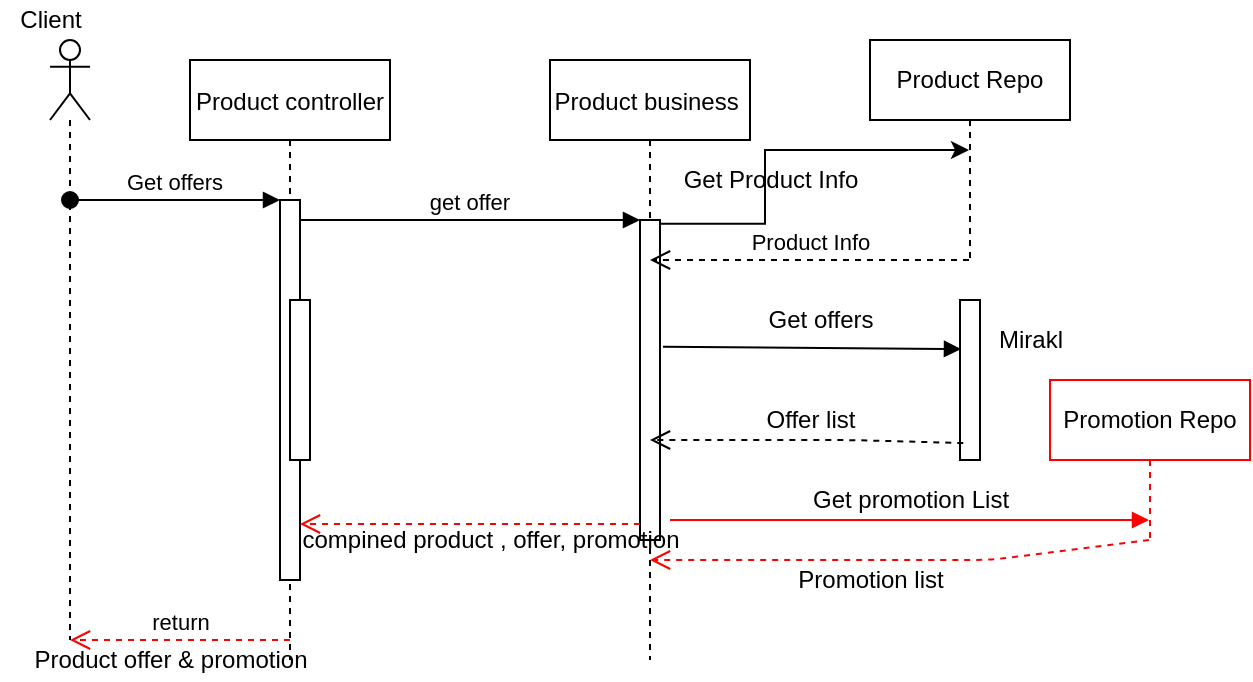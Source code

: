 <mxfile version="14.6.5" type="github" pages="4">
  <diagram id="kgpKYQtTHZ0yAKxKKP6v" name="Page-1">
    <mxGraphModel dx="838" dy="471" grid="1" gridSize="10" guides="1" tooltips="1" connect="1" arrows="1" fold="1" page="1" pageScale="1" pageWidth="850" pageHeight="1100" math="0" shadow="0">
      <root>
        <mxCell id="0" />
        <mxCell id="1" parent="0" />
        <mxCell id="3nuBFxr9cyL0pnOWT2aG-1" value="Product controller" style="shape=umlLifeline;perimeter=lifelinePerimeter;container=1;collapsible=0;recursiveResize=0;rounded=0;shadow=0;strokeWidth=1;" parent="1" vertex="1">
          <mxGeometry x="120" y="80" width="100" height="300" as="geometry" />
        </mxCell>
        <mxCell id="3nuBFxr9cyL0pnOWT2aG-2" value="" style="points=[];perimeter=orthogonalPerimeter;rounded=0;shadow=0;strokeWidth=1;" parent="3nuBFxr9cyL0pnOWT2aG-1" vertex="1">
          <mxGeometry x="45" y="70" width="10" height="190" as="geometry" />
        </mxCell>
        <mxCell id="3nuBFxr9cyL0pnOWT2aG-4" value="" style="points=[];perimeter=orthogonalPerimeter;rounded=0;shadow=0;strokeWidth=1;" parent="3nuBFxr9cyL0pnOWT2aG-1" vertex="1">
          <mxGeometry x="50" y="120" width="10" height="80" as="geometry" />
        </mxCell>
        <mxCell id="3nuBFxr9cyL0pnOWT2aG-5" value="Product business " style="shape=umlLifeline;perimeter=lifelinePerimeter;container=1;collapsible=0;recursiveResize=0;rounded=0;shadow=0;strokeWidth=1;" parent="1" vertex="1">
          <mxGeometry x="300" y="80" width="100" height="300" as="geometry" />
        </mxCell>
        <mxCell id="3nuBFxr9cyL0pnOWT2aG-6" value="" style="points=[];perimeter=orthogonalPerimeter;rounded=0;shadow=0;strokeWidth=1;" parent="3nuBFxr9cyL0pnOWT2aG-5" vertex="1">
          <mxGeometry x="45" y="80" width="10" height="160" as="geometry" />
        </mxCell>
        <mxCell id="3nuBFxr9cyL0pnOWT2aG-7" value="return" style="verticalAlign=bottom;endArrow=open;dashed=1;endSize=8;exitX=0;exitY=0.95;shadow=0;strokeWidth=1;noLabel=1;fontColor=none;strokeColor=#FF0000;" parent="1" source="3nuBFxr9cyL0pnOWT2aG-6" target="3nuBFxr9cyL0pnOWT2aG-2" edge="1">
          <mxGeometry relative="1" as="geometry">
            <mxPoint x="275" y="236" as="targetPoint" />
          </mxGeometry>
        </mxCell>
        <mxCell id="3nuBFxr9cyL0pnOWT2aG-8" value="get offer" style="verticalAlign=bottom;endArrow=block;entryX=0;entryY=0;shadow=0;strokeWidth=1;" parent="1" source="3nuBFxr9cyL0pnOWT2aG-2" target="3nuBFxr9cyL0pnOWT2aG-6" edge="1">
          <mxGeometry relative="1" as="geometry">
            <mxPoint x="275" y="160" as="sourcePoint" />
          </mxGeometry>
        </mxCell>
        <mxCell id="3HnHHPOisLPz_FVJ4Kmp-1" value="" style="shape=umlLifeline;participant=umlActor;perimeter=lifelinePerimeter;whiteSpace=wrap;html=1;container=1;collapsible=0;recursiveResize=0;verticalAlign=top;spacingTop=36;outlineConnect=0;" parent="1" vertex="1">
          <mxGeometry x="50" y="70" width="20" height="300" as="geometry" />
        </mxCell>
        <mxCell id="3HnHHPOisLPz_FVJ4Kmp-2" value="Client" style="text;html=1;align=center;verticalAlign=middle;resizable=0;points=[];autosize=1;strokeColor=none;" parent="1" vertex="1">
          <mxGeometry x="25" y="50" width="50" height="20" as="geometry" />
        </mxCell>
        <mxCell id="3nuBFxr9cyL0pnOWT2aG-3" value="Get offers" style="verticalAlign=bottom;startArrow=oval;endArrow=block;startSize=8;shadow=0;strokeWidth=1;" parent="1" source="3HnHHPOisLPz_FVJ4Kmp-1" target="3nuBFxr9cyL0pnOWT2aG-2" edge="1">
          <mxGeometry relative="1" as="geometry">
            <mxPoint x="105" y="150" as="sourcePoint" />
            <Array as="points">
              <mxPoint x="100" y="150" />
            </Array>
          </mxGeometry>
        </mxCell>
        <mxCell id="3HnHHPOisLPz_FVJ4Kmp-17" value="Product Repo" style="shape=umlLifeline;perimeter=lifelinePerimeter;whiteSpace=wrap;html=1;container=1;collapsible=0;recursiveResize=0;outlineConnect=0;" parent="1" vertex="1">
          <mxGeometry x="460" y="70" width="100" height="110" as="geometry" />
        </mxCell>
        <mxCell id="3HnHHPOisLPz_FVJ4Kmp-19" value="Promotion Repo" style="shape=umlLifeline;perimeter=lifelinePerimeter;whiteSpace=wrap;html=1;container=1;collapsible=0;recursiveResize=0;outlineConnect=0;strokeColor=#FF0000;" parent="1" vertex="1">
          <mxGeometry x="550" y="240" width="100" height="80" as="geometry" />
        </mxCell>
        <mxCell id="3HnHHPOisLPz_FVJ4Kmp-23" value="Product Info" style="html=1;verticalAlign=bottom;endArrow=open;dashed=1;endSize=8;" parent="1" source="3HnHHPOisLPz_FVJ4Kmp-17" target="3nuBFxr9cyL0pnOWT2aG-5" edge="1">
          <mxGeometry relative="1" as="geometry">
            <mxPoint x="430" y="220" as="sourcePoint" />
            <mxPoint x="350" y="220" as="targetPoint" />
            <Array as="points">
              <mxPoint x="400" y="180" />
            </Array>
          </mxGeometry>
        </mxCell>
        <mxCell id="3HnHHPOisLPz_FVJ4Kmp-37" value="" style="html=1;points=[];perimeter=orthogonalPerimeter;" parent="1" vertex="1">
          <mxGeometry x="505" y="200" width="10" height="80" as="geometry" />
        </mxCell>
        <mxCell id="3HnHHPOisLPz_FVJ4Kmp-39" value="Mirakl" style="text;html=1;align=center;verticalAlign=middle;resizable=0;points=[];autosize=1;strokeColor=none;" parent="1" vertex="1">
          <mxGeometry x="515" y="210" width="50" height="20" as="geometry" />
        </mxCell>
        <mxCell id="3HnHHPOisLPz_FVJ4Kmp-40" value="return" style="verticalAlign=bottom;endArrow=open;dashed=1;endSize=8;exitX=0.164;exitY=0.894;exitDx=0;exitDy=0;exitPerimeter=0;html=1;noLabel=1;fontColor=none;labelBackgroundColor=none;" parent="1" source="3HnHHPOisLPz_FVJ4Kmp-37" target="3nuBFxr9cyL0pnOWT2aG-5" edge="1">
          <mxGeometry y="-10" relative="1" as="geometry">
            <mxPoint x="490" y="270" as="sourcePoint" />
            <mxPoint x="410" y="270" as="targetPoint" />
            <Array as="points">
              <mxPoint x="450" y="270" />
            </Array>
            <mxPoint as="offset" />
          </mxGeometry>
        </mxCell>
        <mxCell id="3HnHHPOisLPz_FVJ4Kmp-41" value="Offer list" style="text;html=1;align=center;verticalAlign=middle;resizable=0;points=[];autosize=1;strokeColor=none;" parent="1" vertex="1">
          <mxGeometry x="400" y="250" width="60" height="20" as="geometry" />
        </mxCell>
        <mxCell id="3HnHHPOisLPz_FVJ4Kmp-42" value="dispatch" style="html=1;verticalAlign=bottom;endArrow=block;labelBackgroundColor=#ffffff;entryX=0.048;entryY=0.307;entryDx=0;entryDy=0;entryPerimeter=0;exitX=1.149;exitY=0.396;exitDx=0;exitDy=0;exitPerimeter=0;noLabel=1;fontColor=none;" parent="1" source="3nuBFxr9cyL0pnOWT2aG-6" target="3HnHHPOisLPz_FVJ4Kmp-37" edge="1">
          <mxGeometry width="80" relative="1" as="geometry">
            <mxPoint x="350" y="220" as="sourcePoint" />
            <mxPoint x="430" y="220" as="targetPoint" />
          </mxGeometry>
        </mxCell>
        <mxCell id="3HnHHPOisLPz_FVJ4Kmp-43" value="Get offers" style="text;html=1;align=center;verticalAlign=middle;resizable=0;points=[];autosize=1;strokeColor=none;fontColor=#000000;" parent="1" vertex="1">
          <mxGeometry x="400" y="200" width="70" height="20" as="geometry" />
        </mxCell>
        <mxCell id="3HnHHPOisLPz_FVJ4Kmp-44" value="dispatch" style="html=1;verticalAlign=bottom;endArrow=block;labelBackgroundColor=none;noLabel=1;fontColor=none;strokeColor=#FF0000;" parent="1" target="3HnHHPOisLPz_FVJ4Kmp-19" edge="1">
          <mxGeometry width="80" relative="1" as="geometry">
            <mxPoint x="360" y="310" as="sourcePoint" />
            <mxPoint x="480" y="320" as="targetPoint" />
          </mxGeometry>
        </mxCell>
        <mxCell id="3HnHHPOisLPz_FVJ4Kmp-47" value="return" style="html=1;verticalAlign=bottom;endArrow=open;dashed=1;endSize=8;labelBackgroundColor=none;noLabel=1;fontColor=none;strokeColor=#FF0000;" parent="1" source="3HnHHPOisLPz_FVJ4Kmp-19" target="3nuBFxr9cyL0pnOWT2aG-5" edge="1">
          <mxGeometry x="0.107" relative="1" as="geometry">
            <mxPoint x="540.33" y="330" as="sourcePoint" />
            <mxPoint x="449.997" y="330" as="targetPoint" />
            <Array as="points">
              <mxPoint x="520.33" y="330" />
              <mxPoint x="500.33" y="330" />
            </Array>
            <mxPoint as="offset" />
          </mxGeometry>
        </mxCell>
        <mxCell id="3HnHHPOisLPz_FVJ4Kmp-48" value="Get promotion List" style="text;html=1;align=center;verticalAlign=middle;resizable=0;points=[];autosize=1;strokeColor=none;fontColor=none;" parent="1" vertex="1">
          <mxGeometry x="425" y="290" width="110" height="20" as="geometry" />
        </mxCell>
        <mxCell id="3HnHHPOisLPz_FVJ4Kmp-49" value="Promotion list" style="text;html=1;align=center;verticalAlign=middle;resizable=0;points=[];autosize=1;" parent="1" vertex="1">
          <mxGeometry x="415" y="330" width="90" height="20" as="geometry" />
        </mxCell>
        <mxCell id="3HnHHPOisLPz_FVJ4Kmp-51" value="compined product , offer, promotion" style="text;html=1;align=center;verticalAlign=middle;resizable=0;points=[];autosize=1;" parent="1" vertex="1">
          <mxGeometry x="170" y="310" width="200" height="20" as="geometry" />
        </mxCell>
        <mxCell id="3HnHHPOisLPz_FVJ4Kmp-53" value="return" style="html=1;verticalAlign=bottom;endArrow=open;dashed=1;endSize=8;labelBackgroundColor=none;fontColor=none;strokeColor=#FF0000;" parent="1" target="3HnHHPOisLPz_FVJ4Kmp-1" edge="1">
          <mxGeometry relative="1" as="geometry">
            <mxPoint x="170" y="370" as="sourcePoint" />
            <mxPoint x="90" y="370" as="targetPoint" />
          </mxGeometry>
        </mxCell>
        <mxCell id="3HnHHPOisLPz_FVJ4Kmp-55" value="Product offer &amp;amp; promotion" style="text;html=1;align=center;verticalAlign=middle;resizable=0;points=[];autosize=1;strokeColor=none;fontColor=none;" parent="1" vertex="1">
          <mxGeometry x="35" y="370" width="150" height="20" as="geometry" />
        </mxCell>
        <mxCell id="3HnHHPOisLPz_FVJ4Kmp-57" value="" style="edgeStyle=orthogonalEdgeStyle;rounded=0;orthogonalLoop=1;jettySize=auto;html=1;labelBackgroundColor=none;fontColor=none;exitX=0.975;exitY=0.012;exitDx=0;exitDy=0;exitPerimeter=0;" parent="1" source="3nuBFxr9cyL0pnOWT2aG-6" target="3HnHHPOisLPz_FVJ4Kmp-17" edge="1">
          <mxGeometry relative="1" as="geometry" />
        </mxCell>
        <mxCell id="3HnHHPOisLPz_FVJ4Kmp-56" value="Get Product Info&lt;br&gt;" style="text;html=1;align=center;verticalAlign=middle;resizable=0;points=[];autosize=1;strokeColor=none;fontColor=none;" parent="1" vertex="1">
          <mxGeometry x="360" y="130" width="100" height="20" as="geometry" />
        </mxCell>
      </root>
    </mxGraphModel>
  </diagram>
  <diagram id="EKLsqzIVQxGMVnMYa8F4" name="Page-2">
    <mxGraphModel dx="838" dy="471" grid="1" gridSize="10" guides="1" tooltips="1" connect="1" arrows="1" fold="1" page="1" pageScale="1" pageWidth="850" pageHeight="1100" math="0" shadow="0">
      <root>
        <mxCell id="IxpIzULGdZpJBj3yWYoy-0" />
        <mxCell id="IxpIzULGdZpJBj3yWYoy-1" parent="IxpIzULGdZpJBj3yWYoy-0" />
        <mxCell id="CHOw9OyL3_dSmQrToBtm-30" style="edgeStyle=orthogonalEdgeStyle;rounded=0;orthogonalLoop=1;jettySize=auto;html=1;entryX=0;entryY=0.75;entryDx=0;entryDy=0;labelBackgroundColor=#ffffff;fontColor=none;strokeColor=#000000;align=center;exitX=1;exitY=1;exitDx=0;exitDy=0;" edge="1" parent="IxpIzULGdZpJBj3yWYoy-1" source="CHOw9OyL3_dSmQrToBtm-0" target="CHOw9OyL3_dSmQrToBtm-28">
          <mxGeometry relative="1" as="geometry" />
        </mxCell>
        <mxCell id="CHOw9OyL3_dSmQrToBtm-0" value="&lt;p style=&quot;margin: 0px ; margin-top: 4px ; text-align: center&quot;&gt;&lt;b&gt;Promotion Cron Job&lt;/b&gt;&lt;/p&gt;&lt;hr size=&quot;1&quot;&gt;&lt;div style=&quot;height: 2px&quot;&gt;&amp;nbsp; &amp;nbsp;Job run at every 30min&amp;nbsp;&lt;/div&gt;&lt;div style=&quot;height: 2px&quot;&gt;&lt;br&gt;&lt;/div&gt;&lt;div style=&quot;height: 2px&quot;&gt;&lt;br&gt;&lt;/div&gt;&lt;div style=&quot;height: 2px&quot;&gt;&lt;br&gt;&lt;/div&gt;&lt;div style=&quot;height: 2px&quot;&gt;&lt;br&gt;&lt;/div&gt;&lt;div style=&quot;height: 2px&quot;&gt;&lt;br&gt;&lt;/div&gt;&lt;div style=&quot;height: 2px&quot;&gt;&lt;br&gt;&lt;/div&gt;&lt;div style=&quot;height: 2px&quot;&gt;&lt;br&gt;&lt;/div&gt;&lt;div style=&quot;height: 2px&quot;&gt;&lt;br&gt;&lt;/div&gt;" style="verticalAlign=top;align=left;overflow=fill;fontSize=12;fontFamily=Helvetica;html=1;" vertex="1" parent="IxpIzULGdZpJBj3yWYoy-1">
          <mxGeometry x="70" y="80" width="140" height="180" as="geometry" />
        </mxCell>
        <mxCell id="CHOw9OyL3_dSmQrToBtm-3" value="" style="html=1;points=[];perimeter=orthogonalPerimeter;strokeColor=#000000;" vertex="1" parent="IxpIzULGdZpJBj3yWYoy-1">
          <mxGeometry x="485" y="80" width="10" height="80" as="geometry" />
        </mxCell>
        <mxCell id="CHOw9OyL3_dSmQrToBtm-4" value="dispatch" style="verticalAlign=bottom;endArrow=block;entryX=0;entryY=0;html=1;labelBackgroundColor=#ffffff;noLabel=1;fontColor=none;" edge="1" target="CHOw9OyL3_dSmQrToBtm-3" parent="IxpIzULGdZpJBj3yWYoy-1">
          <mxGeometry relative="1" as="geometry">
            <mxPoint x="210" y="80" as="sourcePoint" />
          </mxGeometry>
        </mxCell>
        <mxCell id="CHOw9OyL3_dSmQrToBtm-5" value="return" style="html=1;verticalAlign=bottom;endArrow=open;dashed=1;endSize=8;strokeColor=#000000;entryX=1.012;entryY=0.144;entryDx=0;entryDy=0;entryPerimeter=0;align=right;labelPosition=left;verticalLabelPosition=top;" edge="1" source="CHOw9OyL3_dSmQrToBtm-3" parent="IxpIzULGdZpJBj3yWYoy-1" target="CHOw9OyL3_dSmQrToBtm-0">
          <mxGeometry relative="1" as="geometry">
            <mxPoint x="420" y="156" as="targetPoint" />
          </mxGeometry>
        </mxCell>
        <mxCell id="CHOw9OyL3_dSmQrToBtm-6" value="Mirakl" style="text;html=1;align=center;verticalAlign=middle;resizable=0;points=[];autosize=1;strokeColor=none;" vertex="1" parent="IxpIzULGdZpJBj3yWYoy-1">
          <mxGeometry x="485" y="60" width="50" height="20" as="geometry" />
        </mxCell>
        <mxCell id="CHOw9OyL3_dSmQrToBtm-7" value="PR01 - promotion list" style="text;html=1;align=center;verticalAlign=middle;resizable=0;points=[];autosize=1;strokeColor=none;fontColor=none;" vertex="1" parent="IxpIzULGdZpJBj3yWYoy-1">
          <mxGeometry x="265" y="60" width="130" height="20" as="geometry" />
        </mxCell>
        <mxCell id="CHOw9OyL3_dSmQrToBtm-8" value="All Promotion List&amp;nbsp;" style="text;html=1;align=center;verticalAlign=middle;resizable=0;points=[];autosize=1;strokeColor=none;fontColor=none;" vertex="1" parent="IxpIzULGdZpJBj3yWYoy-1">
          <mxGeometry x="350" y="90" width="110" height="20" as="geometry" />
        </mxCell>
        <mxCell id="CHOw9OyL3_dSmQrToBtm-9" value="dispatch" style="html=1;verticalAlign=bottom;startArrow=oval;startFill=1;endArrow=block;startSize=8;labelBackgroundColor=#ffffff;strokeColor=#000000;entryX=-0.07;entryY=0.758;entryDx=0;entryDy=0;entryPerimeter=0;noLabel=1;fontColor=none;" edge="1" parent="IxpIzULGdZpJBj3yWYoy-1" target="CHOw9OyL3_dSmQrToBtm-3">
          <mxGeometry width="60" relative="1" as="geometry">
            <mxPoint x="213" y="140" as="sourcePoint" />
            <mxPoint x="370" y="140" as="targetPoint" />
          </mxGeometry>
        </mxCell>
        <mxCell id="CHOw9OyL3_dSmQrToBtm-10" value="PR02 - promotion details" style="text;html=1;align=center;verticalAlign=middle;resizable=0;points=[];autosize=1;strokeColor=none;fontColor=none;" vertex="1" parent="IxpIzULGdZpJBj3yWYoy-1">
          <mxGeometry x="225" y="120" width="150" height="20" as="geometry" />
        </mxCell>
        <mxCell id="CHOw9OyL3_dSmQrToBtm-13" value="Promotion details" style="text;html=1;align=center;verticalAlign=middle;resizable=0;points=[];autosize=1;strokeColor=none;fontColor=none;" vertex="1" parent="IxpIzULGdZpJBj3yWYoy-1">
          <mxGeometry x="300" y="180" width="110" height="20" as="geometry" />
        </mxCell>
        <mxCell id="CHOw9OyL3_dSmQrToBtm-14" value="return" style="html=1;verticalAlign=bottom;endArrow=open;dashed=1;endSize=8;labelBackgroundColor=#ffffff;fontColor=none;strokeColor=#000000;align=center;exitX=0.5;exitY=1;exitDx=0;exitDy=0;exitPerimeter=0;" edge="1" parent="IxpIzULGdZpJBj3yWYoy-1" source="CHOw9OyL3_dSmQrToBtm-3">
          <mxGeometry relative="1" as="geometry">
            <mxPoint x="480" y="190" as="sourcePoint" />
            <mxPoint x="210" y="180" as="targetPoint" />
            <Array as="points">
              <mxPoint x="490" y="180" />
            </Array>
          </mxGeometry>
        </mxCell>
        <mxCell id="CHOw9OyL3_dSmQrToBtm-25" value="" style="edgeStyle=orthogonalEdgeStyle;rounded=0;orthogonalLoop=1;jettySize=auto;html=1;labelBackgroundColor=#ffffff;fontColor=none;strokeColor=#000000;align=center;" edge="1" parent="IxpIzULGdZpJBj3yWYoy-1" source="CHOw9OyL3_dSmQrToBtm-16" target="CHOw9OyL3_dSmQrToBtm-23">
          <mxGeometry relative="1" as="geometry" />
        </mxCell>
        <mxCell id="CHOw9OyL3_dSmQrToBtm-16" value="&lt;p style=&quot;margin: 0px ; margin-top: 4px ; text-align: center&quot;&gt;&lt;b&gt;Promotion repo&lt;/b&gt;&lt;/p&gt;&lt;hr size=&quot;1&quot;&gt;&lt;div style=&quot;height: 2px&quot;&gt;&lt;/div&gt;" style="verticalAlign=top;align=left;overflow=fill;fontSize=12;fontFamily=Helvetica;html=1;fontColor=none;strokeColor=#000000;" vertex="1" parent="IxpIzULGdZpJBj3yWYoy-1">
          <mxGeometry x="460" y="220" width="140" height="60" as="geometry" />
        </mxCell>
        <mxCell id="CHOw9OyL3_dSmQrToBtm-17" value="dispatch" style="html=1;verticalAlign=bottom;startArrow=oval;startFill=1;endArrow=block;startSize=8;labelBackgroundColor=#ffffff;strokeColor=#000000;align=center;noLabel=1;fontColor=none;" edge="1" parent="IxpIzULGdZpJBj3yWYoy-1">
          <mxGeometry width="60" relative="1" as="geometry">
            <mxPoint x="212" y="240" as="sourcePoint" />
            <mxPoint x="460" y="240" as="targetPoint" />
          </mxGeometry>
        </mxCell>
        <mxCell id="CHOw9OyL3_dSmQrToBtm-20" style="edgeStyle=orthogonalEdgeStyle;rounded=0;orthogonalLoop=1;jettySize=auto;html=1;exitX=0.5;exitY=1;exitDx=0;exitDy=0;labelBackgroundColor=#ffffff;fontColor=none;strokeColor=#000000;align=center;" edge="1" parent="IxpIzULGdZpJBj3yWYoy-1" source="CHOw9OyL3_dSmQrToBtm-16" target="CHOw9OyL3_dSmQrToBtm-16">
          <mxGeometry relative="1" as="geometry" />
        </mxCell>
        <mxCell id="CHOw9OyL3_dSmQrToBtm-22" value="Save promotion map with Product" style="text;html=1;align=center;verticalAlign=middle;resizable=0;points=[];autosize=1;strokeColor=none;fontColor=none;" vertex="1" parent="IxpIzULGdZpJBj3yWYoy-1">
          <mxGeometry x="220" y="220" width="200" height="20" as="geometry" />
        </mxCell>
        <mxCell id="CHOw9OyL3_dSmQrToBtm-23" value="&lt;div style=&quot;box-sizing: border-box ; width: 100% ; background: #e4e4e4 ; padding: 2px&quot;&gt;Promotion info&lt;/div&gt;&lt;table style=&quot;width: 100% ; font-size: 1em&quot; cellpadding=&quot;2&quot; cellspacing=&quot;0&quot;&gt;&lt;tbody&gt;&lt;tr&gt;&lt;td&gt;PK&lt;/td&gt;&lt;td&gt;Product Id (pk_id)&lt;/td&gt;&lt;/tr&gt;&lt;tr&gt;&lt;td&gt;Sk&lt;/td&gt;&lt;td&gt;Promotion Id (sk_id)&lt;/td&gt;&lt;/tr&gt;&lt;tr&gt;&lt;td&gt;&lt;/td&gt;&lt;td&gt;Promotion details(date,&lt;br&gt;percentage off)&lt;/td&gt;&lt;/tr&gt;&lt;/tbody&gt;&lt;/table&gt;" style="verticalAlign=top;align=left;overflow=fill;html=1;fontColor=none;strokeColor=#000000;" vertex="1" parent="IxpIzULGdZpJBj3yWYoy-1">
          <mxGeometry x="640" y="210" width="180" height="90" as="geometry" />
        </mxCell>
        <mxCell id="CHOw9OyL3_dSmQrToBtm-26" value="&lt;div style=&quot;box-sizing: border-box ; width: 100% ; background: #e4e4e4 ; padding: 2px&quot;&gt;Product Info&lt;/div&gt;&lt;table style=&quot;width: 100% ; font-size: 1em&quot; cellpadding=&quot;2&quot; cellspacing=&quot;0&quot;&gt;&lt;tbody&gt;&lt;tr&gt;&lt;td&gt;PK&lt;/td&gt;&lt;td&gt;pk_id (Promotion Id)&lt;/td&gt;&lt;/tr&gt;&lt;tr&gt;&lt;td&gt;FK1&lt;/td&gt;&lt;td&gt;Key catagory(sk_id - Catalog&lt;br&gt;,Shop,Promotion)&lt;/td&gt;&lt;/tr&gt;&lt;tr&gt;&lt;td&gt;&lt;/td&gt;&lt;td&gt;Data&lt;/td&gt;&lt;/tr&gt;&lt;/tbody&gt;&lt;/table&gt;" style="verticalAlign=top;align=left;overflow=fill;html=1;fontColor=none;strokeColor=#000000;" vertex="1" parent="IxpIzULGdZpJBj3yWYoy-1">
          <mxGeometry x="640" y="320" width="180" height="90" as="geometry" />
        </mxCell>
        <mxCell id="CHOw9OyL3_dSmQrToBtm-29" value="" style="edgeStyle=orthogonalEdgeStyle;rounded=0;orthogonalLoop=1;jettySize=auto;html=1;labelBackgroundColor=#ffffff;fontColor=none;strokeColor=#000000;align=center;" edge="1" parent="IxpIzULGdZpJBj3yWYoy-1" source="CHOw9OyL3_dSmQrToBtm-28" target="CHOw9OyL3_dSmQrToBtm-26">
          <mxGeometry relative="1" as="geometry" />
        </mxCell>
        <mxCell id="CHOw9OyL3_dSmQrToBtm-28" value="&lt;p style=&quot;margin: 0px ; margin-top: 4px ; text-align: center&quot;&gt;&lt;b&gt;Promotion Details Repo&lt;/b&gt;&lt;/p&gt;&lt;hr size=&quot;1&quot;&gt;&lt;div style=&quot;height: 2px&quot;&gt;&lt;/div&gt;" style="verticalAlign=top;align=left;overflow=fill;fontSize=12;fontFamily=Helvetica;html=1;fontColor=none;strokeColor=#000000;" vertex="1" parent="IxpIzULGdZpJBj3yWYoy-1">
          <mxGeometry x="460" y="350" width="140" height="60" as="geometry" />
        </mxCell>
        <mxCell id="CHOw9OyL3_dSmQrToBtm-31" value="Save Promotion details" style="text;html=1;align=center;verticalAlign=middle;resizable=0;points=[];autosize=1;strokeColor=none;fontColor=none;" vertex="1" parent="IxpIzULGdZpJBj3yWYoy-1">
          <mxGeometry x="240" y="360" width="140" height="20" as="geometry" />
        </mxCell>
      </root>
    </mxGraphModel>
  </diagram>
  <diagram id="6ulRgpM7A162csPONrZK" name="Page-3">
    <mxGraphModel dx="1676" dy="942" grid="1" gridSize="10" guides="1" tooltips="1" connect="1" arrows="1" fold="1" page="1" pageScale="1" pageWidth="3300" pageHeight="4681" math="0" shadow="0">
      <root>
        <mxCell id="XcnSWs6Ap9QUVY_Goykz-0" />
        <mxCell id="XcnSWs6Ap9QUVY_Goykz-1" parent="XcnSWs6Ap9QUVY_Goykz-0" />
        <mxCell id="S1FcGc_eUQHiotRaYMV4-0" value="Product controller" style="shape=umlLifeline;perimeter=lifelinePerimeter;container=1;collapsible=0;recursiveResize=0;rounded=0;shadow=0;strokeWidth=1;" vertex="1" parent="XcnSWs6Ap9QUVY_Goykz-1">
          <mxGeometry x="110" y="80" width="100" height="300" as="geometry" />
        </mxCell>
        <mxCell id="S1FcGc_eUQHiotRaYMV4-1" value="" style="points=[];perimeter=orthogonalPerimeter;rounded=0;shadow=0;strokeWidth=1;" vertex="1" parent="S1FcGc_eUQHiotRaYMV4-0">
          <mxGeometry x="45" y="70" width="10" height="190" as="geometry" />
        </mxCell>
        <mxCell id="S1FcGc_eUQHiotRaYMV4-2" value="" style="points=[];perimeter=orthogonalPerimeter;rounded=0;shadow=0;strokeWidth=1;" vertex="1" parent="S1FcGc_eUQHiotRaYMV4-0">
          <mxGeometry x="50" y="120" width="10" height="80" as="geometry" />
        </mxCell>
        <mxCell id="S1FcGc_eUQHiotRaYMV4-3" value="Product business " style="shape=umlLifeline;perimeter=lifelinePerimeter;container=1;collapsible=0;recursiveResize=0;rounded=0;shadow=0;strokeWidth=1;" vertex="1" parent="XcnSWs6Ap9QUVY_Goykz-1">
          <mxGeometry x="300" y="80" width="100" height="300" as="geometry" />
        </mxCell>
        <mxCell id="S1FcGc_eUQHiotRaYMV4-4" value="" style="points=[];perimeter=orthogonalPerimeter;rounded=0;shadow=0;strokeWidth=1;" vertex="1" parent="S1FcGc_eUQHiotRaYMV4-3">
          <mxGeometry x="45" y="80" width="10" height="160" as="geometry" />
        </mxCell>
        <mxCell id="S1FcGc_eUQHiotRaYMV4-5" value="return" style="verticalAlign=bottom;endArrow=open;dashed=1;endSize=8;exitX=0;exitY=0.95;shadow=0;strokeWidth=1;noLabel=1;fontColor=none;strokeColor=#FF0000;" edge="1" parent="XcnSWs6Ap9QUVY_Goykz-1" source="S1FcGc_eUQHiotRaYMV4-4" target="S1FcGc_eUQHiotRaYMV4-1">
          <mxGeometry relative="1" as="geometry">
            <mxPoint x="275" y="236" as="targetPoint" />
          </mxGeometry>
        </mxCell>
        <mxCell id="S1FcGc_eUQHiotRaYMV4-6" value="get offer" style="verticalAlign=bottom;endArrow=block;entryX=0;entryY=0;shadow=0;strokeWidth=1;" edge="1" parent="XcnSWs6Ap9QUVY_Goykz-1" source="S1FcGc_eUQHiotRaYMV4-1" target="S1FcGc_eUQHiotRaYMV4-4">
          <mxGeometry relative="1" as="geometry">
            <mxPoint x="275" y="160" as="sourcePoint" />
          </mxGeometry>
        </mxCell>
        <mxCell id="S1FcGc_eUQHiotRaYMV4-7" value="" style="shape=umlLifeline;participant=umlActor;perimeter=lifelinePerimeter;whiteSpace=wrap;html=1;container=1;collapsible=0;recursiveResize=0;verticalAlign=top;spacingTop=36;outlineConnect=0;" vertex="1" parent="XcnSWs6Ap9QUVY_Goykz-1">
          <mxGeometry x="50" y="70" width="20" height="300" as="geometry" />
        </mxCell>
        <mxCell id="S1FcGc_eUQHiotRaYMV4-8" value="Client" style="text;html=1;align=center;verticalAlign=middle;resizable=0;points=[];autosize=1;strokeColor=none;" vertex="1" parent="XcnSWs6Ap9QUVY_Goykz-1">
          <mxGeometry x="25" y="50" width="50" height="20" as="geometry" />
        </mxCell>
        <mxCell id="S1FcGc_eUQHiotRaYMV4-9" value="Get offers" style="verticalAlign=bottom;startArrow=oval;endArrow=block;startSize=8;shadow=0;strokeWidth=1;" edge="1" parent="XcnSWs6Ap9QUVY_Goykz-1" source="S1FcGc_eUQHiotRaYMV4-7" target="S1FcGc_eUQHiotRaYMV4-1">
          <mxGeometry relative="1" as="geometry">
            <mxPoint x="105" y="150" as="sourcePoint" />
            <Array as="points">
              <mxPoint x="100" y="150" />
            </Array>
          </mxGeometry>
        </mxCell>
        <mxCell id="S1FcGc_eUQHiotRaYMV4-10" value="Product Repo" style="shape=umlLifeline;perimeter=lifelinePerimeter;whiteSpace=wrap;html=1;container=1;collapsible=0;recursiveResize=0;outlineConnect=0;" vertex="1" parent="XcnSWs6Ap9QUVY_Goykz-1">
          <mxGeometry x="460" y="70" width="100" height="110" as="geometry" />
        </mxCell>
        <mxCell id="S1FcGc_eUQHiotRaYMV4-11" value="Promotion Repo" style="shape=umlLifeline;perimeter=lifelinePerimeter;whiteSpace=wrap;html=1;container=1;collapsible=0;recursiveResize=0;outlineConnect=0;strokeColor=#FF0000;" vertex="1" parent="XcnSWs6Ap9QUVY_Goykz-1">
          <mxGeometry x="550" y="240" width="100" height="80" as="geometry" />
        </mxCell>
        <mxCell id="S1FcGc_eUQHiotRaYMV4-12" value="Product Info" style="html=1;verticalAlign=bottom;endArrow=open;dashed=1;endSize=8;" edge="1" parent="XcnSWs6Ap9QUVY_Goykz-1" source="S1FcGc_eUQHiotRaYMV4-10" target="S1FcGc_eUQHiotRaYMV4-3">
          <mxGeometry relative="1" as="geometry">
            <mxPoint x="430" y="220" as="sourcePoint" />
            <mxPoint x="350" y="220" as="targetPoint" />
            <Array as="points">
              <mxPoint x="400" y="180" />
            </Array>
          </mxGeometry>
        </mxCell>
        <mxCell id="S1FcGc_eUQHiotRaYMV4-13" value="" style="html=1;points=[];perimeter=orthogonalPerimeter;" vertex="1" parent="XcnSWs6Ap9QUVY_Goykz-1">
          <mxGeometry x="505" y="200" width="10" height="80" as="geometry" />
        </mxCell>
        <mxCell id="S1FcGc_eUQHiotRaYMV4-14" value="Mirakl" style="text;html=1;align=center;verticalAlign=middle;resizable=0;points=[];autosize=1;strokeColor=none;" vertex="1" parent="XcnSWs6Ap9QUVY_Goykz-1">
          <mxGeometry x="515" y="210" width="50" height="20" as="geometry" />
        </mxCell>
        <mxCell id="S1FcGc_eUQHiotRaYMV4-15" value="return" style="verticalAlign=bottom;endArrow=open;dashed=1;endSize=8;exitX=0.164;exitY=0.894;exitDx=0;exitDy=0;exitPerimeter=0;html=1;noLabel=1;fontColor=none;labelBackgroundColor=none;" edge="1" parent="XcnSWs6Ap9QUVY_Goykz-1" source="S1FcGc_eUQHiotRaYMV4-13" target="S1FcGc_eUQHiotRaYMV4-3">
          <mxGeometry y="-10" relative="1" as="geometry">
            <mxPoint x="490" y="270" as="sourcePoint" />
            <mxPoint x="410" y="270" as="targetPoint" />
            <Array as="points">
              <mxPoint x="450" y="270" />
            </Array>
            <mxPoint as="offset" />
          </mxGeometry>
        </mxCell>
        <mxCell id="S1FcGc_eUQHiotRaYMV4-16" value="Offer list" style="text;html=1;align=center;verticalAlign=middle;resizable=0;points=[];autosize=1;strokeColor=none;" vertex="1" parent="XcnSWs6Ap9QUVY_Goykz-1">
          <mxGeometry x="400" y="250" width="60" height="20" as="geometry" />
        </mxCell>
        <mxCell id="S1FcGc_eUQHiotRaYMV4-17" value="dispatch" style="html=1;verticalAlign=bottom;endArrow=block;labelBackgroundColor=#ffffff;entryX=0.048;entryY=0.307;entryDx=0;entryDy=0;entryPerimeter=0;exitX=1.149;exitY=0.396;exitDx=0;exitDy=0;exitPerimeter=0;noLabel=1;fontColor=none;" edge="1" parent="XcnSWs6Ap9QUVY_Goykz-1" source="S1FcGc_eUQHiotRaYMV4-4" target="S1FcGc_eUQHiotRaYMV4-13">
          <mxGeometry width="80" relative="1" as="geometry">
            <mxPoint x="350" y="220" as="sourcePoint" />
            <mxPoint x="430" y="220" as="targetPoint" />
          </mxGeometry>
        </mxCell>
        <mxCell id="S1FcGc_eUQHiotRaYMV4-18" value="Get offers" style="text;html=1;align=center;verticalAlign=middle;resizable=0;points=[];autosize=1;strokeColor=none;fontColor=#000000;" vertex="1" parent="XcnSWs6Ap9QUVY_Goykz-1">
          <mxGeometry x="400" y="200" width="70" height="20" as="geometry" />
        </mxCell>
        <mxCell id="S1FcGc_eUQHiotRaYMV4-19" value="dispatch" style="html=1;verticalAlign=bottom;endArrow=block;labelBackgroundColor=none;noLabel=1;fontColor=none;strokeColor=#FF0000;" edge="1" parent="XcnSWs6Ap9QUVY_Goykz-1" target="S1FcGc_eUQHiotRaYMV4-11">
          <mxGeometry width="80" relative="1" as="geometry">
            <mxPoint x="360" y="310" as="sourcePoint" />
            <mxPoint x="480" y="320" as="targetPoint" />
          </mxGeometry>
        </mxCell>
        <mxCell id="S1FcGc_eUQHiotRaYMV4-20" value="return" style="html=1;verticalAlign=bottom;endArrow=open;dashed=1;endSize=8;labelBackgroundColor=none;noLabel=1;fontColor=none;strokeColor=#FF0000;" edge="1" parent="XcnSWs6Ap9QUVY_Goykz-1" source="S1FcGc_eUQHiotRaYMV4-11" target="S1FcGc_eUQHiotRaYMV4-3">
          <mxGeometry x="0.107" relative="1" as="geometry">
            <mxPoint x="540.33" y="330" as="sourcePoint" />
            <mxPoint x="449.997" y="330" as="targetPoint" />
            <Array as="points">
              <mxPoint x="520.33" y="330" />
              <mxPoint x="500.33" y="330" />
            </Array>
            <mxPoint as="offset" />
          </mxGeometry>
        </mxCell>
        <mxCell id="S1FcGc_eUQHiotRaYMV4-21" value="Get promotion List" style="text;html=1;align=center;verticalAlign=middle;resizable=0;points=[];autosize=1;strokeColor=none;fontColor=none;" vertex="1" parent="XcnSWs6Ap9QUVY_Goykz-1">
          <mxGeometry x="425" y="290" width="110" height="20" as="geometry" />
        </mxCell>
        <mxCell id="S1FcGc_eUQHiotRaYMV4-22" value="Promotion list" style="text;html=1;align=center;verticalAlign=middle;resizable=0;points=[];autosize=1;" vertex="1" parent="XcnSWs6Ap9QUVY_Goykz-1">
          <mxGeometry x="415" y="330" width="90" height="20" as="geometry" />
        </mxCell>
        <mxCell id="S1FcGc_eUQHiotRaYMV4-23" value="compined product , offer, promotion" style="text;html=1;align=center;verticalAlign=middle;resizable=0;points=[];autosize=1;" vertex="1" parent="XcnSWs6Ap9QUVY_Goykz-1">
          <mxGeometry x="170" y="310" width="200" height="20" as="geometry" />
        </mxCell>
        <mxCell id="S1FcGc_eUQHiotRaYMV4-24" value="return" style="html=1;verticalAlign=bottom;endArrow=open;dashed=1;endSize=8;labelBackgroundColor=none;fontColor=none;strokeColor=#FF0000;" edge="1" parent="XcnSWs6Ap9QUVY_Goykz-1" target="S1FcGc_eUQHiotRaYMV4-7">
          <mxGeometry relative="1" as="geometry">
            <mxPoint x="170" y="370" as="sourcePoint" />
            <mxPoint x="90" y="370" as="targetPoint" />
          </mxGeometry>
        </mxCell>
        <mxCell id="S1FcGc_eUQHiotRaYMV4-25" value="Product offer &amp;amp; promotion" style="text;html=1;align=center;verticalAlign=middle;resizable=0;points=[];autosize=1;strokeColor=none;fontColor=none;" vertex="1" parent="XcnSWs6Ap9QUVY_Goykz-1">
          <mxGeometry x="35" y="370" width="150" height="20" as="geometry" />
        </mxCell>
        <mxCell id="S1FcGc_eUQHiotRaYMV4-26" value="" style="edgeStyle=orthogonalEdgeStyle;rounded=0;orthogonalLoop=1;jettySize=auto;html=1;labelBackgroundColor=none;fontColor=none;exitX=0.975;exitY=0.012;exitDx=0;exitDy=0;exitPerimeter=0;" edge="1" parent="XcnSWs6Ap9QUVY_Goykz-1" source="S1FcGc_eUQHiotRaYMV4-4" target="S1FcGc_eUQHiotRaYMV4-10">
          <mxGeometry relative="1" as="geometry" />
        </mxCell>
        <mxCell id="S1FcGc_eUQHiotRaYMV4-27" value="Get Product Info&lt;br&gt;" style="text;html=1;align=center;verticalAlign=middle;resizable=0;points=[];autosize=1;strokeColor=none;fontColor=none;" vertex="1" parent="XcnSWs6Ap9QUVY_Goykz-1">
          <mxGeometry x="360" y="130" width="100" height="20" as="geometry" />
        </mxCell>
        <mxCell id="S1FcGc_eUQHiotRaYMV4-32" value="User" style="text;html=1;align=center;verticalAlign=middle;resizable=0;points=[];autosize=1;strokeColor=none;fontColor=none;" vertex="1" parent="XcnSWs6Ap9QUVY_Goykz-1">
          <mxGeometry x="40" y="510" width="40" height="20" as="geometry" />
        </mxCell>
        <mxCell id="S1FcGc_eUQHiotRaYMV4-33" value="" style="shape=umlLifeline;participant=umlActor;perimeter=lifelinePerimeter;whiteSpace=wrap;html=1;container=1;collapsible=0;recursiveResize=0;verticalAlign=top;spacingTop=36;outlineConnect=0;fontColor=none;strokeColor=#000000;fillColor=#000000;" vertex="1" parent="XcnSWs6Ap9QUVY_Goykz-1">
          <mxGeometry x="50" y="540" width="20" height="490" as="geometry" />
        </mxCell>
        <mxCell id="S1FcGc_eUQHiotRaYMV4-35" value="" style="shape=umlLifeline;participant=umlBoundary;perimeter=lifelinePerimeter;whiteSpace=wrap;html=1;container=1;collapsible=0;recursiveResize=0;verticalAlign=top;spacingTop=36;outlineConnect=0;fontColor=none;strokeColor=#000000;fillColor=#FFFFFF;size=40;" vertex="1" parent="XcnSWs6Ap9QUVY_Goykz-1">
          <mxGeometry x="210" y="540" width="60" height="890" as="geometry" />
        </mxCell>
        <mxCell id="S1FcGc_eUQHiotRaYMV4-41" value=":BuyingOptionUI" style="text;html=1;align=center;verticalAlign=middle;resizable=0;points=[];autosize=1;strokeColor=none;fontColor=none;" vertex="1" parent="S1FcGc_eUQHiotRaYMV4-35">
          <mxGeometry x="-40" y="40" width="100" height="20" as="geometry" />
        </mxCell>
        <mxCell id="S1FcGc_eUQHiotRaYMV4-45" value="" style="html=1;points=[];perimeter=orthogonalPerimeter;fontColor=none;strokeColor=#000000;fillColor=#000000;" vertex="1" parent="S1FcGc_eUQHiotRaYMV4-35">
          <mxGeometry x="25" y="60" width="10" height="250" as="geometry" />
        </mxCell>
        <mxCell id="S1FcGc_eUQHiotRaYMV4-37" value="" style="shape=umlLifeline;participant=umlControl;perimeter=lifelinePerimeter;whiteSpace=wrap;html=1;container=1;collapsible=0;recursiveResize=0;verticalAlign=top;spacingTop=36;outlineConnect=0;fontColor=none;strokeColor=#000000;fillColor=#FFFFFF;size=40;" vertex="1" parent="XcnSWs6Ap9QUVY_Goykz-1">
          <mxGeometry x="400" y="540" width="40" height="870" as="geometry" />
        </mxCell>
        <mxCell id="S1FcGc_eUQHiotRaYMV4-49" value="" style="html=1;points=[];perimeter=orthogonalPerimeter;fontColor=none;strokeColor=#000000;fillColor=#000000;" vertex="1" parent="S1FcGc_eUQHiotRaYMV4-37">
          <mxGeometry x="15" y="60" width="10" height="60" as="geometry" />
        </mxCell>
        <mxCell id="x7RIyDLnHB60l9q_V5CB-33" value="" style="html=1;points=[];perimeter=orthogonalPerimeter;fontColor=none;strokeColor=#000000;fillColor=#000000;" vertex="1" parent="S1FcGc_eUQHiotRaYMV4-37">
          <mxGeometry x="20" y="810" width="10" height="30" as="geometry" />
        </mxCell>
        <mxCell id="S1FcGc_eUQHiotRaYMV4-44" value="" style="edgeStyle=orthogonalEdgeStyle;rounded=0;orthogonalLoop=1;jettySize=auto;html=1;labelBackgroundColor=#ffffff;fontColor=none;strokeColor=#000000;align=center;entryX=0.493;entryY=0.297;entryDx=0;entryDy=0;entryPerimeter=0;" edge="1" parent="XcnSWs6Ap9QUVY_Goykz-1" source="S1FcGc_eUQHiotRaYMV4-33" target="S1FcGc_eUQHiotRaYMV4-35">
          <mxGeometry relative="1" as="geometry">
            <mxPoint x="90" y="629" as="sourcePoint" />
            <mxPoint x="240" y="610" as="targetPoint" />
          </mxGeometry>
        </mxCell>
        <mxCell id="S1FcGc_eUQHiotRaYMV4-43" value="GetProductBuyningOption()" style="text;html=1;align=center;verticalAlign=middle;resizable=0;points=[];autosize=1;strokeColor=none;fontColor=none;" vertex="1" parent="XcnSWs6Ap9QUVY_Goykz-1">
          <mxGeometry x="65" y="600" width="160" height="20" as="geometry" />
        </mxCell>
        <mxCell id="S1FcGc_eUQHiotRaYMV4-48" value="" style="edgeStyle=orthogonalEdgeStyle;rounded=0;orthogonalLoop=1;jettySize=auto;html=1;labelBackgroundColor=#ffffff;fontColor=none;strokeColor=#000000;align=center;exitX=0.526;exitY=-0.009;exitDx=0;exitDy=0;exitPerimeter=0;" edge="1" parent="XcnSWs6Ap9QUVY_Goykz-1" source="S1FcGc_eUQHiotRaYMV4-45" target="S1FcGc_eUQHiotRaYMV4-37">
          <mxGeometry relative="1" as="geometry">
            <mxPoint x="340" y="600" as="targetPoint" />
            <Array as="points">
              <mxPoint x="240" y="600" />
            </Array>
          </mxGeometry>
        </mxCell>
        <mxCell id="S1FcGc_eUQHiotRaYMV4-46" value="getOffer()" style="text;html=1;align=center;verticalAlign=middle;resizable=0;points=[];autosize=1;strokeColor=none;fontColor=none;" vertex="1" parent="XcnSWs6Ap9QUVY_Goykz-1">
          <mxGeometry x="290" y="580" width="70" height="20" as="geometry" />
        </mxCell>
        <mxCell id="S1FcGc_eUQHiotRaYMV4-50" value="ProductController" style="text;html=1;align=center;verticalAlign=middle;resizable=0;points=[];autosize=1;strokeColor=none;fontColor=none;" vertex="1" parent="XcnSWs6Ap9QUVY_Goykz-1">
          <mxGeometry x="370" y="580" width="110" height="20" as="geometry" />
        </mxCell>
        <mxCell id="S1FcGc_eUQHiotRaYMV4-51" value=":ProductBusiness" style="shape=umlLifeline;perimeter=lifelinePerimeter;whiteSpace=wrap;html=1;container=1;collapsible=0;recursiveResize=0;outlineConnect=0;fontColor=none;strokeColor=#000000;fillColor=#FFFFFF;size=30;" vertex="1" parent="XcnSWs6Ap9QUVY_Goykz-1">
          <mxGeometry x="520" y="600" width="100" height="790" as="geometry" />
        </mxCell>
        <mxCell id="S1FcGc_eUQHiotRaYMV4-59" value="" style="html=1;points=[];perimeter=orthogonalPerimeter;fontColor=none;fillColor=#000000;" vertex="1" parent="S1FcGc_eUQHiotRaYMV4-51">
          <mxGeometry x="46" y="70" width="10" height="30" as="geometry" />
        </mxCell>
        <mxCell id="S1FcGc_eUQHiotRaYMV4-60" value="self call" style="edgeStyle=orthogonalEdgeStyle;html=1;align=left;spacingLeft=2;endArrow=block;rounded=0;entryX=1;entryY=0;labelBackgroundColor=#ffffff;strokeColor=#000000;noLabel=1;fontColor=none;" edge="1" target="S1FcGc_eUQHiotRaYMV4-59" parent="S1FcGc_eUQHiotRaYMV4-51">
          <mxGeometry relative="1" as="geometry">
            <mxPoint x="51" y="50" as="sourcePoint" />
            <Array as="points">
              <mxPoint x="81" y="50" />
            </Array>
          </mxGeometry>
        </mxCell>
        <mxCell id="S1FcGc_eUQHiotRaYMV4-79" value="" style="html=1;points=[];perimeter=orthogonalPerimeter;fontColor=none;strokeColor=#000000;fillColor=#000000;" vertex="1" parent="S1FcGc_eUQHiotRaYMV4-51">
          <mxGeometry x="46" y="190" width="10" height="20" as="geometry" />
        </mxCell>
        <mxCell id="S1FcGc_eUQHiotRaYMV4-86" value="" style="html=1;points=[];perimeter=orthogonalPerimeter;fontColor=none;strokeColor=#000000;fillColor=#000000;" vertex="1" parent="S1FcGc_eUQHiotRaYMV4-51">
          <mxGeometry x="46" y="401" width="10" height="40" as="geometry" />
        </mxCell>
        <mxCell id="S1FcGc_eUQHiotRaYMV4-87" value="self call" style="edgeStyle=orthogonalEdgeStyle;html=1;align=left;spacingLeft=2;endArrow=block;rounded=0;entryX=1;entryY=0;labelBackgroundColor=#ffffff;strokeColor=#000000;noLabel=1;fontColor=none;" edge="1" target="S1FcGc_eUQHiotRaYMV4-86" parent="S1FcGc_eUQHiotRaYMV4-51">
          <mxGeometry relative="1" as="geometry">
            <mxPoint x="51" y="381" as="sourcePoint" />
            <Array as="points">
              <mxPoint x="81" y="381" />
            </Array>
          </mxGeometry>
        </mxCell>
        <mxCell id="S1FcGc_eUQHiotRaYMV4-93" value="" style="html=1;points=[];perimeter=orthogonalPerimeter;fontColor=none;strokeColor=#000000;fillColor=#000000;" vertex="1" parent="S1FcGc_eUQHiotRaYMV4-51">
          <mxGeometry x="46" y="441" width="10" height="40" as="geometry" />
        </mxCell>
        <mxCell id="S1FcGc_eUQHiotRaYMV4-94" value="self call" style="edgeStyle=orthogonalEdgeStyle;html=1;align=left;spacingLeft=2;endArrow=block;rounded=0;entryX=1;entryY=0;labelBackgroundColor=#ffffff;strokeColor=#000000;noLabel=1;fontColor=none;" edge="1" target="S1FcGc_eUQHiotRaYMV4-93" parent="S1FcGc_eUQHiotRaYMV4-51" source="S1FcGc_eUQHiotRaYMV4-86">
          <mxGeometry relative="1" as="geometry">
            <mxPoint x="121" y="371" as="sourcePoint" />
            <Array as="points">
              <mxPoint x="81" y="411" />
              <mxPoint x="81" y="441" />
            </Array>
          </mxGeometry>
        </mxCell>
        <mxCell id="S1FcGc_eUQHiotRaYMV4-99" value="" style="html=1;points=[];perimeter=orthogonalPerimeter;fontColor=none;strokeColor=#000000;fillColor=#FFFFFF;" vertex="1" parent="S1FcGc_eUQHiotRaYMV4-51">
          <mxGeometry x="46" y="210" width="10" height="50" as="geometry" />
        </mxCell>
        <mxCell id="S1FcGc_eUQHiotRaYMV4-102" value="" style="html=1;points=[];perimeter=orthogonalPerimeter;fontColor=none;strokeColor=#000000;fillColor=#FFFFFF;" vertex="1" parent="S1FcGc_eUQHiotRaYMV4-51">
          <mxGeometry x="46" y="471" width="10" height="40" as="geometry" />
        </mxCell>
        <mxCell id="S1FcGc_eUQHiotRaYMV4-103" value="self call" style="edgeStyle=orthogonalEdgeStyle;html=1;align=left;spacingLeft=2;endArrow=block;rounded=0;entryX=1;entryY=0;labelBackgroundColor=#ffffff;strokeColor=#000000;noLabel=1;fontColor=none;" edge="1" target="S1FcGc_eUQHiotRaYMV4-102" parent="S1FcGc_eUQHiotRaYMV4-51">
          <mxGeometry relative="1" as="geometry">
            <mxPoint x="51" y="451" as="sourcePoint" />
            <Array as="points">
              <mxPoint x="81" y="451" />
            </Array>
          </mxGeometry>
        </mxCell>
        <mxCell id="S1FcGc_eUQHiotRaYMV4-112" value="" style="html=1;points=[];perimeter=orthogonalPerimeter;fontColor=none;strokeColor=#000000;fillColor=#000000;" vertex="1" parent="S1FcGc_eUQHiotRaYMV4-51">
          <mxGeometry x="46" y="441" width="10" height="40" as="geometry" />
        </mxCell>
        <mxCell id="x7RIyDLnHB60l9q_V5CB-26" value="" style="html=1;points=[];perimeter=orthogonalPerimeter;fontColor=none;strokeColor=#000000;fillColor=#000000;" vertex="1" parent="S1FcGc_eUQHiotRaYMV4-51">
          <mxGeometry x="46" y="321" width="10" height="80" as="geometry" />
        </mxCell>
        <mxCell id="x7RIyDLnHB60l9q_V5CB-28" value="" style="html=1;points=[];perimeter=orthogonalPerimeter;fontColor=none;strokeColor=#000000;fillColor=#000000;" vertex="1" parent="S1FcGc_eUQHiotRaYMV4-51">
          <mxGeometry x="45" y="670" width="10" height="80" as="geometry" />
        </mxCell>
        <mxCell id="jqiY7tB7o-Mok9tp1Dkf-0" value="" style="edgeStyle=orthogonalEdgeStyle;rounded=0;orthogonalLoop=1;jettySize=auto;html=1;labelBackgroundColor=#ffffff;fontColor=none;strokeColor=#000000;align=center;" edge="1" parent="XcnSWs6Ap9QUVY_Goykz-1" target="S1FcGc_eUQHiotRaYMV4-61">
          <mxGeometry relative="1" as="geometry">
            <mxPoint x="495" y="600" as="sourcePoint" />
          </mxGeometry>
        </mxCell>
        <mxCell id="S1FcGc_eUQHiotRaYMV4-55" value=":Product Repo" style="shape=umlLifeline;perimeter=lifelinePerimeter;whiteSpace=wrap;html=1;container=1;collapsible=0;recursiveResize=0;outlineConnect=0;fontColor=none;strokeColor=#000000;fillColor=#FFFFFF;size=25;" vertex="1" parent="XcnSWs6Ap9QUVY_Goykz-1">
          <mxGeometry x="690" y="635" width="100" height="785" as="geometry" />
        </mxCell>
        <mxCell id="S1FcGc_eUQHiotRaYMV4-57" value="" style="edgeStyle=orthogonalEdgeStyle;rounded=0;orthogonalLoop=1;jettySize=auto;html=1;labelBackgroundColor=#ffffff;fontColor=none;strokeColor=#000000;align=center;exitX=0.493;exitY=0.392;exitDx=0;exitDy=0;exitPerimeter=0;" edge="1" parent="XcnSWs6Ap9QUVY_Goykz-1" source="S1FcGc_eUQHiotRaYMV4-37" target="S1FcGc_eUQHiotRaYMV4-51">
          <mxGeometry relative="1" as="geometry">
            <mxPoint x="510" y="680" as="targetPoint" />
            <Array as="points">
              <mxPoint x="520" y="658" />
              <mxPoint x="520" y="658" />
            </Array>
          </mxGeometry>
        </mxCell>
        <mxCell id="S1FcGc_eUQHiotRaYMV4-56" value="getOffer()" style="text;html=1;align=center;verticalAlign=middle;resizable=0;points=[];autosize=1;strokeColor=none;fontColor=none;" vertex="1" parent="XcnSWs6Ap9QUVY_Goykz-1">
          <mxGeometry x="435" y="640" width="70" height="20" as="geometry" />
        </mxCell>
        <mxCell id="S1FcGc_eUQHiotRaYMV4-61" value="getValidProducts()" style="text;html=1;align=center;verticalAlign=middle;resizable=0;points=[];autosize=1;strokeColor=none;fontColor=none;" vertex="1" parent="XcnSWs6Ap9QUVY_Goykz-1">
          <mxGeometry x="580" y="670" width="110" height="20" as="geometry" />
        </mxCell>
        <mxCell id="S1FcGc_eUQHiotRaYMV4-63" value="forEach&lt;br&gt;ProductId List" style="text;html=1;align=center;verticalAlign=middle;resizable=0;points=[];autosize=1;strokeColor=none;fontColor=none;" vertex="1" parent="XcnSWs6Ap9QUVY_Goykz-1">
          <mxGeometry x="480" y="725" width="90" height="30" as="geometry" />
        </mxCell>
        <mxCell id="S1FcGc_eUQHiotRaYMV4-71" value="" style="edgeStyle=orthogonalEdgeStyle;rounded=0;orthogonalLoop=1;jettySize=auto;html=1;labelBackgroundColor=#ffffff;fontColor=none;strokeColor=#000000;align=center;" edge="1" parent="XcnSWs6Ap9QUVY_Goykz-1" target="S1FcGc_eUQHiotRaYMV4-55">
          <mxGeometry relative="1" as="geometry">
            <mxPoint x="577" y="700" as="sourcePoint" />
            <Array as="points">
              <mxPoint x="700" y="700" />
              <mxPoint x="700" y="700" />
            </Array>
          </mxGeometry>
        </mxCell>
        <mxCell id="S1FcGc_eUQHiotRaYMV4-64" value="findById()" style="text;html=1;align=center;verticalAlign=middle;resizable=0;points=[];autosize=1;strokeColor=none;fontColor=none;" vertex="1" parent="XcnSWs6Ap9QUVY_Goykz-1">
          <mxGeometry x="615" y="705" width="70" height="20" as="geometry" />
        </mxCell>
        <mxCell id="S1FcGc_eUQHiotRaYMV4-62" value="loop" style="shape=umlFrame;whiteSpace=wrap;html=1;fontColor=none;strokeColor=#000000;fillColor=#FFFFFF;" vertex="1" parent="XcnSWs6Ap9QUVY_Goykz-1">
          <mxGeometry x="470" y="690" width="300" height="90" as="geometry" />
        </mxCell>
        <mxCell id="S1FcGc_eUQHiotRaYMV4-72" value="return" style="html=1;verticalAlign=bottom;endArrow=open;dashed=1;endSize=8;labelBackgroundColor=#ffffff;strokeColor=#000000;align=center;entryX=1.052;entryY=0.804;entryDx=0;entryDy=0;entryPerimeter=0;noLabel=1;fontColor=none;" edge="1" parent="XcnSWs6Ap9QUVY_Goykz-1" source="S1FcGc_eUQHiotRaYMV4-55" target="S1FcGc_eUQHiotRaYMV4-63">
          <mxGeometry relative="1" as="geometry">
            <mxPoint x="675" y="749.41" as="sourcePoint" />
            <mxPoint x="595" y="749.41" as="targetPoint" />
          </mxGeometry>
        </mxCell>
        <mxCell id="S1FcGc_eUQHiotRaYMV4-73" value="Product Info" style="text;html=1;align=center;verticalAlign=middle;resizable=0;points=[];autosize=1;strokeColor=none;fontColor=none;" vertex="1" parent="XcnSWs6Ap9QUVY_Goykz-1">
          <mxGeometry x="610" y="730" width="80" height="20" as="geometry" />
        </mxCell>
        <mxCell id="S1FcGc_eUQHiotRaYMV4-74" value="" style="html=1;points=[];perimeter=orthogonalPerimeter;fontColor=none;strokeColor=#000000;fillColor=#000000;" vertex="1" parent="XcnSWs6Ap9QUVY_Goykz-1">
          <mxGeometry x="735" y="695" width="10" height="55" as="geometry" />
        </mxCell>
        <mxCell id="S1FcGc_eUQHiotRaYMV4-75" value=":OfferService" style="shape=umlLifeline;perimeter=lifelinePerimeter;whiteSpace=wrap;html=1;container=1;collapsible=0;recursiveResize=0;outlineConnect=0;fontColor=none;strokeColor=#000000;fillColor=#FFFFFF;" vertex="1" parent="XcnSWs6Ap9QUVY_Goykz-1">
          <mxGeometry x="830" y="660" width="100" height="740" as="geometry" />
        </mxCell>
        <mxCell id="S1FcGc_eUQHiotRaYMV4-77" value="" style="edgeStyle=orthogonalEdgeStyle;rounded=0;orthogonalLoop=1;jettySize=auto;html=1;labelBackgroundColor=#ffffff;fontColor=none;strokeColor=#000000;align=center;exitX=0.492;exitY=0.596;exitDx=0;exitDy=0;exitPerimeter=0;startArrow=none;" edge="1" parent="XcnSWs6Ap9QUVY_Goykz-1" source="x7RIyDLnHB60l9q_V5CB-12" target="S1FcGc_eUQHiotRaYMV4-75">
          <mxGeometry relative="1" as="geometry">
            <Array as="points">
              <mxPoint x="568" y="800" />
            </Array>
          </mxGeometry>
        </mxCell>
        <mxCell id="S1FcGc_eUQHiotRaYMV4-76" value="getOffers()" style="text;html=1;align=center;verticalAlign=middle;resizable=0;points=[];autosize=1;strokeColor=none;fontColor=none;" vertex="1" parent="XcnSWs6Ap9QUVY_Goykz-1">
          <mxGeometry x="620" y="782.5" width="70" height="20" as="geometry" />
        </mxCell>
        <mxCell id="S1FcGc_eUQHiotRaYMV4-80" value="" style="html=1;points=[];perimeter=orthogonalPerimeter;fontColor=none;strokeColor=#000000;fillColor=#000000;" vertex="1" parent="XcnSWs6Ap9QUVY_Goykz-1">
          <mxGeometry x="1040" y="800" width="10" height="30" as="geometry" />
        </mxCell>
        <mxCell id="S1FcGc_eUQHiotRaYMV4-81" value="dispatch" style="html=1;verticalAlign=bottom;endArrow=block;entryX=0;entryY=0;labelBackgroundColor=#ffffff;strokeColor=#000000;align=center;noLabel=1;fontColor=none;" edge="1" target="S1FcGc_eUQHiotRaYMV4-80" parent="XcnSWs6Ap9QUVY_Goykz-1" source="S1FcGc_eUQHiotRaYMV4-75">
          <mxGeometry relative="1" as="geometry">
            <mxPoint x="880" y="740" as="sourcePoint" />
            <Array as="points">
              <mxPoint x="950" y="800" />
            </Array>
          </mxGeometry>
        </mxCell>
        <mxCell id="S1FcGc_eUQHiotRaYMV4-82" value="return" style="html=1;verticalAlign=bottom;endArrow=open;dashed=1;endSize=8;exitX=0;exitY=0.95;labelBackgroundColor=#ffffff;fontColor=none;strokeColor=#000000;align=center;" edge="1" parent="XcnSWs6Ap9QUVY_Goykz-1">
          <mxGeometry relative="1" as="geometry">
            <mxPoint x="878.833" y="832.5" as="targetPoint" />
            <mxPoint x="1040" y="832.5" as="sourcePoint" />
          </mxGeometry>
        </mxCell>
        <mxCell id="S1FcGc_eUQHiotRaYMV4-83" value="getOffer()" style="text;html=1;align=center;verticalAlign=middle;resizable=0;points=[];autosize=1;strokeColor=none;fontColor=none;" vertex="1" parent="XcnSWs6Ap9QUVY_Goykz-1">
          <mxGeometry x="935" y="780" width="70" height="20" as="geometry" />
        </mxCell>
        <mxCell id="S1FcGc_eUQHiotRaYMV4-84" value=":Mirkl" style="shape=umlLifeline;perimeter=lifelinePerimeter;whiteSpace=wrap;html=1;container=1;collapsible=0;recursiveResize=0;outlineConnect=0;fontColor=none;strokeColor=#000000;fillColor=#FFFFFF;" vertex="1" parent="XcnSWs6Ap9QUVY_Goykz-1">
          <mxGeometry x="995" y="705" width="100" height="705" as="geometry" />
        </mxCell>
        <mxCell id="S1FcGc_eUQHiotRaYMV4-85" value="return" style="html=1;verticalAlign=bottom;endArrow=open;dashed=1;endSize=8;labelBackgroundColor=#ffffff;strokeColor=#000000;align=center;noLabel=1;fontColor=none;" edge="1" parent="XcnSWs6Ap9QUVY_Goykz-1">
          <mxGeometry relative="1" as="geometry">
            <mxPoint x="880" y="834" as="sourcePoint" />
            <mxPoint x="567.833" y="834" as="targetPoint" />
            <mxPoint as="offset" />
          </mxGeometry>
        </mxCell>
        <mxCell id="S1FcGc_eUQHiotRaYMV4-88" value="populateOffers()" style="text;html=1;align=center;verticalAlign=middle;resizable=0;points=[];autosize=1;strokeColor=none;fontColor=none;" vertex="1" parent="XcnSWs6Ap9QUVY_Goykz-1">
          <mxGeometry x="600" y="981" width="100" height="20" as="geometry" />
        </mxCell>
        <mxCell id="S1FcGc_eUQHiotRaYMV4-96" value="createOffer()" style="text;html=1;align=center;verticalAlign=middle;resizable=0;points=[];autosize=1;strokeColor=none;fontColor=none;" vertex="1" parent="XcnSWs6Ap9QUVY_Goykz-1">
          <mxGeometry x="600" y="1021" width="80" height="20" as="geometry" />
        </mxCell>
        <mxCell id="S1FcGc_eUQHiotRaYMV4-98" value="" style="html=1;points=[];perimeter=orthogonalPerimeter;fontColor=none;strokeColor=#000000;fillColor=#FFFFFF;" vertex="1" parent="XcnSWs6Ap9QUVY_Goykz-1">
          <mxGeometry x="565" y="700" width="10" height="90" as="geometry" />
        </mxCell>
        <mxCell id="S1FcGc_eUQHiotRaYMV4-105" value="populateShopInfo()" style="text;html=1;align=center;verticalAlign=middle;resizable=0;points=[];autosize=1;strokeColor=none;fontColor=none;" vertex="1" parent="XcnSWs6Ap9QUVY_Goykz-1">
          <mxGeometry x="595" y="1051" width="120" height="20" as="geometry" />
        </mxCell>
        <mxCell id="S1FcGc_eUQHiotRaYMV4-106" value=":ShopRepo" style="shape=umlLifeline;perimeter=lifelinePerimeter;whiteSpace=wrap;html=1;container=1;collapsible=0;recursiveResize=0;outlineConnect=0;fontColor=none;strokeColor=#000000;fillColor=#FFFFFF;" vertex="1" parent="XcnSWs6Ap9QUVY_Goykz-1">
          <mxGeometry x="1130" y="755" width="100" height="655" as="geometry" />
        </mxCell>
        <mxCell id="S1FcGc_eUQHiotRaYMV4-111" value="" style="html=1;points=[];perimeter=orthogonalPerimeter;fontColor=none;strokeColor=#000000;fillColor=#000000;" vertex="1" parent="S1FcGc_eUQHiotRaYMV4-106">
          <mxGeometry x="45" y="321" width="10" height="20" as="geometry" />
        </mxCell>
        <mxCell id="S1FcGc_eUQHiotRaYMV4-108" value="" style="edgeStyle=orthogonalEdgeStyle;rounded=0;orthogonalLoop=1;jettySize=auto;html=1;labelBackgroundColor=#ffffff;fontColor=none;strokeColor=#000000;align=center;" edge="1" parent="XcnSWs6Ap9QUVY_Goykz-1">
          <mxGeometry relative="1" as="geometry">
            <mxPoint x="567.833" y="1081" as="sourcePoint" />
            <mxPoint x="1179.5" y="1081" as="targetPoint" />
            <Array as="points">
              <mxPoint x="970" y="1081" />
              <mxPoint x="970" y="1081" />
            </Array>
          </mxGeometry>
        </mxCell>
        <mxCell id="S1FcGc_eUQHiotRaYMV4-107" value="findById()" style="text;html=1;align=center;verticalAlign=middle;resizable=0;points=[];autosize=1;strokeColor=none;fontColor=none;" vertex="1" parent="XcnSWs6Ap9QUVY_Goykz-1">
          <mxGeometry x="885" y="1061" width="70" height="20" as="geometry" />
        </mxCell>
        <mxCell id="S1FcGc_eUQHiotRaYMV4-110" value="return" style="html=1;verticalAlign=bottom;endArrow=open;dashed=1;endSize=8;labelBackgroundColor=#ffffff;fontColor=none;strokeColor=#000000;align=center;entryX=0.972;entryY=0.654;entryDx=0;entryDy=0;entryPerimeter=0;" edge="1" parent="XcnSWs6Ap9QUVY_Goykz-1" target="S1FcGc_eUQHiotRaYMV4-102">
          <mxGeometry relative="1" as="geometry">
            <mxPoint x="1179.5" y="1097.16" as="sourcePoint" />
            <mxPoint x="890" y="1101" as="targetPoint" />
          </mxGeometry>
        </mxCell>
        <mxCell id="S1FcGc_eUQHiotRaYMV4-113" value="loop" style="shape=umlFrame;whiteSpace=wrap;html=1;fontColor=none;strokeColor=#000000;fillColor=#FFFFFF;" vertex="1" parent="XcnSWs6Ap9QUVY_Goykz-1">
          <mxGeometry x="425" y="981" width="890" height="223.5" as="geometry" />
        </mxCell>
        <mxCell id="S1FcGc_eUQHiotRaYMV4-118" value="forEach&lt;br&gt;ProductList" style="text;html=1;align=center;verticalAlign=middle;resizable=0;points=[];autosize=1;strokeColor=none;fontColor=none;" vertex="1" parent="XcnSWs6Ap9QUVY_Goykz-1">
          <mxGeometry x="435" y="1021" width="80" height="30" as="geometry" />
        </mxCell>
        <mxCell id="S1FcGc_eUQHiotRaYMV4-119" value="loop" style="shape=umlFrame;whiteSpace=wrap;html=1;fontColor=none;strokeColor=#000000;fillColor=#FFFFFF;" vertex="1" parent="XcnSWs6Ap9QUVY_Goykz-1">
          <mxGeometry x="505" y="1008" width="765" height="142" as="geometry" />
        </mxCell>
        <mxCell id="S1FcGc_eUQHiotRaYMV4-120" value="forEach&lt;br&gt;offerList" style="text;html=1;align=center;verticalAlign=middle;resizable=0;points=[];autosize=1;strokeColor=none;fontColor=none;" vertex="1" parent="XcnSWs6Ap9QUVY_Goykz-1">
          <mxGeometry x="505" y="1049.5" width="60" height="30" as="geometry" />
        </mxCell>
        <mxCell id="S1FcGc_eUQHiotRaYMV4-121" value="Offer List" style="text;html=1;align=center;verticalAlign=middle;resizable=0;points=[];autosize=1;strokeColor=none;fontColor=none;" vertex="1" parent="XcnSWs6Ap9QUVY_Goykz-1">
          <mxGeometry x="730" y="810" width="60" height="20" as="geometry" />
        </mxCell>
        <mxCell id="S1FcGc_eUQHiotRaYMV4-122" value="ShopInfo" style="text;html=1;align=center;verticalAlign=middle;resizable=0;points=[];autosize=1;strokeColor=none;fontColor=none;" vertex="1" parent="XcnSWs6Ap9QUVY_Goykz-1">
          <mxGeometry x="850" y="1101" width="60" height="20" as="geometry" />
        </mxCell>
        <mxCell id="S1FcGc_eUQHiotRaYMV4-123" value=":Product" style="shape=umlLifeline;perimeter=lifelinePerimeter;whiteSpace=wrap;html=1;container=1;collapsible=0;recursiveResize=0;outlineConnect=0;fontColor=none;strokeColor=#000000;fillColor=#FFFFFF;size=30;" vertex="1" parent="XcnSWs6Ap9QUVY_Goykz-1">
          <mxGeometry x="760" y="1005" width="100" height="300" as="geometry" />
        </mxCell>
        <mxCell id="x7RIyDLnHB60l9q_V5CB-0" value="" style="html=1;points=[];perimeter=orthogonalPerimeter;fontColor=none;strokeColor=#000000;fillColor=#000000;" vertex="1" parent="XcnSWs6Ap9QUVY_Goykz-1">
          <mxGeometry x="565" y="1081" width="10" height="100" as="geometry" />
        </mxCell>
        <mxCell id="x7RIyDLnHB60l9q_V5CB-1" value="create" style="text;html=1;align=center;verticalAlign=middle;resizable=0;points=[];autosize=1;strokeColor=none;fontColor=none;" vertex="1" parent="XcnSWs6Ap9QUVY_Goykz-1">
          <mxGeometry x="630" y="1151" width="50" height="20" as="geometry" />
        </mxCell>
        <mxCell id="x7RIyDLnHB60l9q_V5CB-2" value="dispatch" style="html=1;verticalAlign=bottom;endArrow=block;labelBackgroundColor=#ffffff;strokeColor=#000000;align=center;noLabel=1;fontColor=none;" edge="1" parent="XcnSWs6Ap9QUVY_Goykz-1">
          <mxGeometry width="80" relative="1" as="geometry">
            <mxPoint x="567.833" y="1176" as="sourcePoint" />
            <mxPoint x="809.5" y="1176" as="targetPoint" />
          </mxGeometry>
        </mxCell>
        <mxCell id="x7RIyDLnHB60l9q_V5CB-5" value="" style="html=1;points=[];perimeter=orthogonalPerimeter;fontColor=none;strokeColor=#000000;fillColor=#000000;" vertex="1" parent="XcnSWs6Ap9QUVY_Goykz-1">
          <mxGeometry x="565" y="1231" width="10" height="40" as="geometry" />
        </mxCell>
        <mxCell id="x7RIyDLnHB60l9q_V5CB-6" value="self call" style="edgeStyle=orthogonalEdgeStyle;html=1;align=left;spacingLeft=2;endArrow=block;rounded=0;entryX=1;entryY=0;labelBackgroundColor=#ffffff;strokeColor=#000000;noLabel=1;fontColor=none;" edge="1" target="x7RIyDLnHB60l9q_V5CB-5" parent="XcnSWs6Ap9QUVY_Goykz-1">
          <mxGeometry relative="1" as="geometry">
            <mxPoint x="570" y="1211" as="sourcePoint" />
            <Array as="points">
              <mxPoint x="600" y="1211" />
            </Array>
          </mxGeometry>
        </mxCell>
        <mxCell id="x7RIyDLnHB60l9q_V5CB-7" value="PopulateProduct" style="text;html=1;align=center;verticalAlign=middle;resizable=0;points=[];autosize=1;strokeColor=none;fontColor=none;" vertex="1" parent="XcnSWs6Ap9QUVY_Goykz-1">
          <mxGeometry x="600" y="1211" width="100" height="20" as="geometry" />
        </mxCell>
        <mxCell id="x7RIyDLnHB60l9q_V5CB-8" value="loop" style="shape=umlFrame;whiteSpace=wrap;html=1;fontColor=none;strokeColor=#000000;fillColor=#FFFFFF;" vertex="1" parent="XcnSWs6Ap9QUVY_Goykz-1">
          <mxGeometry x="440" y="1241" width="550" height="60" as="geometry" />
        </mxCell>
        <mxCell id="x7RIyDLnHB60l9q_V5CB-9" value="forEach&lt;br&gt;ProductDataMap" style="text;html=1;align=center;verticalAlign=middle;resizable=0;points=[];autosize=1;strokeColor=none;fontColor=none;" vertex="1" parent="XcnSWs6Ap9QUVY_Goykz-1">
          <mxGeometry x="435" y="1271" width="110" height="30" as="geometry" />
        </mxCell>
        <mxCell id="x7RIyDLnHB60l9q_V5CB-11" value="" style="edgeStyle=orthogonalEdgeStyle;rounded=0;orthogonalLoop=1;jettySize=auto;html=1;labelBackgroundColor=#ffffff;fontColor=none;strokeColor=#000000;align=center;" edge="1" parent="XcnSWs6Ap9QUVY_Goykz-1">
          <mxGeometry relative="1" as="geometry">
            <mxPoint x="570" y="1261" as="sourcePoint" />
            <mxPoint x="809.5" y="1261" as="targetPoint" />
            <Array as="points">
              <mxPoint x="750" y="1261" />
              <mxPoint x="750" y="1261" />
            </Array>
          </mxGeometry>
        </mxCell>
        <mxCell id="x7RIyDLnHB60l9q_V5CB-10" value="create" style="text;html=1;align=center;verticalAlign=middle;resizable=0;points=[];autosize=1;strokeColor=none;fontColor=none;" vertex="1" parent="XcnSWs6Ap9QUVY_Goykz-1">
          <mxGeometry x="650" y="1261" width="50" height="20" as="geometry" />
        </mxCell>
        <mxCell id="x7RIyDLnHB60l9q_V5CB-12" value="" style="html=1;points=[];perimeter=orthogonalPerimeter;fontColor=none;strokeColor=#000000;fillColor=#000000;" vertex="1" parent="XcnSWs6Ap9QUVY_Goykz-1">
          <mxGeometry x="565" y="840" width="10" height="20" as="geometry" />
        </mxCell>
        <mxCell id="x7RIyDLnHB60l9q_V5CB-15" value=":PromotionRepo" style="shape=umlLifeline;perimeter=lifelinePerimeter;whiteSpace=wrap;html=1;container=1;collapsible=0;recursiveResize=0;outlineConnect=0;fontColor=none;strokeColor=#000000;size=45;fillColor=#FFFFFF;" vertex="1" parent="XcnSWs6Ap9QUVY_Goykz-1">
          <mxGeometry x="1261" y="755" width="100" height="655" as="geometry" />
        </mxCell>
        <mxCell id="x7RIyDLnHB60l9q_V5CB-20" value="" style="html=1;points=[];perimeter=orthogonalPerimeter;fontColor=none;strokeColor=#000000;fillColor=#000000;" vertex="1" parent="x7RIyDLnHB60l9q_V5CB-15">
          <mxGeometry x="44" y="120" width="10" height="50" as="geometry" />
        </mxCell>
        <mxCell id="x7RIyDLnHB60l9q_V5CB-17" value="" style="edgeStyle=orthogonalEdgeStyle;rounded=0;orthogonalLoop=1;jettySize=auto;html=1;labelBackgroundColor=#ffffff;fontColor=none;strokeColor=#000000;align=center;" edge="1" parent="XcnSWs6Ap9QUVY_Goykz-1" target="x7RIyDLnHB60l9q_V5CB-15">
          <mxGeometry relative="1" as="geometry">
            <mxPoint x="570" y="860" as="sourcePoint" />
            <Array as="points">
              <mxPoint x="1280" y="870" />
              <mxPoint x="1280" y="870" />
            </Array>
          </mxGeometry>
        </mxCell>
        <mxCell id="x7RIyDLnHB60l9q_V5CB-16" value="GetPromotionByProductId()" style="text;html=1;align=center;verticalAlign=middle;resizable=0;points=[];autosize=1;strokeColor=none;fontColor=none;" vertex="1" parent="XcnSWs6Ap9QUVY_Goykz-1">
          <mxGeometry x="860" y="847" width="160" height="20" as="geometry" />
        </mxCell>
        <mxCell id="x7RIyDLnHB60l9q_V5CB-18" value="Promotion" style="text;html=1;align=center;verticalAlign=middle;resizable=0;points=[];autosize=1;strokeColor=none;fontColor=none;" vertex="1" parent="XcnSWs6Ap9QUVY_Goykz-1">
          <mxGeometry x="958" y="891" width="70" height="20" as="geometry" />
        </mxCell>
        <mxCell id="x7RIyDLnHB60l9q_V5CB-19" value="return" style="html=1;verticalAlign=bottom;endArrow=open;dashed=1;endSize=8;labelBackgroundColor=#ffffff;fontColor=none;align=center;entryX=0.55;entryY=0.43;entryDx=0;entryDy=0;entryPerimeter=0;" edge="1" parent="XcnSWs6Ap9QUVY_Goykz-1">
          <mxGeometry relative="1" as="geometry">
            <mxPoint x="1310.5" y="920.7" as="sourcePoint" />
            <mxPoint x="574" y="920.7" as="targetPoint" />
          </mxGeometry>
        </mxCell>
        <mxCell id="x7RIyDLnHB60l9q_V5CB-23" value="" style="html=1;points=[];perimeter=orthogonalPerimeter;fontColor=none;strokeColor=#000000;fillColor=#000000;" vertex="1" parent="XcnSWs6Ap9QUVY_Goykz-1">
          <mxGeometry x="565" y="1121" width="10" height="40" as="geometry" />
        </mxCell>
        <mxCell id="x7RIyDLnHB60l9q_V5CB-24" value="self call" style="edgeStyle=orthogonalEdgeStyle;html=1;align=left;spacingLeft=2;endArrow=block;rounded=0;entryX=1;entryY=0;labelBackgroundColor=#ffffff;strokeColor=#000000;noLabel=1;fontColor=none;" edge="1" target="x7RIyDLnHB60l9q_V5CB-23" parent="XcnSWs6Ap9QUVY_Goykz-1">
          <mxGeometry relative="1" as="geometry">
            <mxPoint x="570" y="1101" as="sourcePoint" />
            <Array as="points">
              <mxPoint x="600" y="1101" />
            </Array>
          </mxGeometry>
        </mxCell>
        <mxCell id="x7RIyDLnHB60l9q_V5CB-25" value="PopulatePromotionInfo()" style="text;html=1;align=center;verticalAlign=middle;resizable=0;points=[];autosize=1;strokeColor=none;fontColor=none;" vertex="1" parent="XcnSWs6Ap9QUVY_Goykz-1">
          <mxGeometry x="590" y="1101" width="150" height="20" as="geometry" />
        </mxCell>
        <mxCell id="x7RIyDLnHB60l9q_V5CB-27" value="return" style="html=1;verticalAlign=bottom;endArrow=open;dashed=1;endSize=8;labelBackgroundColor=#ffffff;fontColor=none;strokeColor=#000000;align=center;exitX=0.45;exitY=1;exitDx=0;exitDy=0;exitPerimeter=0;" edge="1" parent="XcnSWs6Ap9QUVY_Goykz-1" source="x7RIyDLnHB60l9q_V5CB-28" target="S1FcGc_eUQHiotRaYMV4-37">
          <mxGeometry relative="1" as="geometry">
            <mxPoint x="515" y="1380" as="sourcePoint" />
            <mxPoint x="435" y="1380" as="targetPoint" />
            <Array as="points" />
          </mxGeometry>
        </mxCell>
        <mxCell id="x7RIyDLnHB60l9q_V5CB-29" value="ProductResponse" style="text;html=1;align=center;verticalAlign=middle;resizable=0;points=[];autosize=1;strokeColor=none;fontColor=none;" vertex="1" parent="XcnSWs6Ap9QUVY_Goykz-1">
          <mxGeometry x="425" y="1350" width="110" height="20" as="geometry" />
        </mxCell>
        <mxCell id="x7RIyDLnHB60l9q_V5CB-30" value="return" style="html=1;verticalAlign=bottom;endArrow=open;dashed=1;endSize=8;labelBackgroundColor=#ffffff;fontColor=none;strokeColor=#000000;align=center;" edge="1" parent="XcnSWs6Ap9QUVY_Goykz-1" source="S1FcGc_eUQHiotRaYMV4-37" target="S1FcGc_eUQHiotRaYMV4-35">
          <mxGeometry relative="1" as="geometry">
            <mxPoint x="410" y="1270" as="sourcePoint" />
            <mxPoint x="330" y="1270" as="targetPoint" />
            <Array as="points">
              <mxPoint x="360" y="1380" />
            </Array>
          </mxGeometry>
        </mxCell>
        <mxCell id="x7RIyDLnHB60l9q_V5CB-32" value="ProductResponse" style="text;html=1;align=center;verticalAlign=middle;resizable=0;points=[];autosize=1;strokeColor=none;fontColor=none;" vertex="1" parent="XcnSWs6Ap9QUVY_Goykz-1">
          <mxGeometry x="255" y="1390" width="110" height="20" as="geometry" />
        </mxCell>
      </root>
    </mxGraphModel>
  </diagram>
  <diagram id="-aIQ84BIAIYts0krUwpe" name="Page-4">
    <mxGraphModel dx="838" dy="471" grid="1" gridSize="10" guides="1" tooltips="1" connect="1" arrows="1" fold="1" page="1" pageScale="1" pageWidth="3300" pageHeight="4681" math="0" shadow="0">
      <root>
        <mxCell id="_GPYYvyDpfEl9rha_GeI-0" />
        <mxCell id="_GPYYvyDpfEl9rha_GeI-1" parent="_GPYYvyDpfEl9rha_GeI-0" />
        <mxCell id="_GPYYvyDpfEl9rha_GeI-3" value="" style="shape=umlLifeline;participant=umlControl;perimeter=lifelinePerimeter;whiteSpace=wrap;html=1;container=1;collapsible=0;recursiveResize=0;verticalAlign=top;spacingTop=36;outlineConnect=0;fontColor=none;strokeColor=#000000;fillColor=#FFFFFF;size=50;direction=east;" vertex="1" parent="_GPYYvyDpfEl9rha_GeI-1">
          <mxGeometry x="180" y="1580" width="40" height="330" as="geometry" />
        </mxCell>
        <mxCell id="87C5WqZoHhaRskBXKT4H-16" value="" style="html=1;points=[];perimeter=orthogonalPerimeter;fontColor=none;strokeColor=#000000;fillColor=#000000;" vertex="1" parent="_GPYYvyDpfEl9rha_GeI-3">
          <mxGeometry x="15" y="100" width="10" height="40" as="geometry" />
        </mxCell>
        <mxCell id="87C5WqZoHhaRskBXKT4H-18" value="" style="html=1;points=[];perimeter=orthogonalPerimeter;fontColor=none;strokeColor=#000000;fillColor=#000000;" vertex="1" parent="_GPYYvyDpfEl9rha_GeI-3">
          <mxGeometry x="15" y="170" width="10" height="60" as="geometry" />
        </mxCell>
        <mxCell id="_GPYYvyDpfEl9rha_GeI-5" value=":Object" style="shape=umlLifeline;perimeter=lifelinePerimeter;whiteSpace=wrap;html=1;container=1;collapsible=0;recursiveResize=0;outlineConnect=0;fontColor=none;strokeColor=#000000;fillColor=#FFFFFF;" vertex="1" parent="_GPYYvyDpfEl9rha_GeI-1">
          <mxGeometry x="330" y="1590" width="100" height="300" as="geometry" />
        </mxCell>
        <mxCell id="_GPYYvyDpfEl9rha_GeI-6" value=":PromotionService" style="shape=umlLifeline;perimeter=lifelinePerimeter;whiteSpace=wrap;html=1;container=1;collapsible=0;recursiveResize=0;outlineConnect=0;fontColor=none;strokeColor=#000000;fillColor=#FFFFFF;" vertex="1" parent="_GPYYvyDpfEl9rha_GeI-1">
          <mxGeometry x="330" y="1590" width="100" height="300" as="geometry" />
        </mxCell>
        <mxCell id="_GPYYvyDpfEl9rha_GeI-7" value="Promotion Cron Job" style="text;html=1;align=center;verticalAlign=middle;resizable=0;points=[];autosize=1;strokeColor=none;fontColor=none;" vertex="1" parent="_GPYYvyDpfEl9rha_GeI-1">
          <mxGeometry x="140" y="1560" width="120" height="20" as="geometry" />
        </mxCell>
        <mxCell id="87C5WqZoHhaRskBXKT4H-2" value="return" style="html=1;verticalAlign=bottom;endArrow=open;dashed=1;endSize=8;labelBackgroundColor=#ffffff;fontColor=none;strokeColor=#000000;align=center;exitX=-0.178;exitY=0.981;exitDx=0;exitDy=0;exitPerimeter=0;" edge="1" parent="_GPYYvyDpfEl9rha_GeI-1" target="_GPYYvyDpfEl9rha_GeI-3">
          <mxGeometry relative="1" as="geometry">
            <mxPoint x="307" y="1726" as="targetPoint" />
            <mxPoint x="375.22" y="1679.43" as="sourcePoint" />
          </mxGeometry>
        </mxCell>
        <mxCell id="87C5WqZoHhaRskBXKT4H-1" value="dispatch" style="html=1;verticalAlign=bottom;endArrow=block;entryX=0;entryY=0;labelBackgroundColor=#ffffff;strokeColor=#000000;align=center;noLabel=1;fontColor=none;" edge="1" parent="_GPYYvyDpfEl9rha_GeI-1" source="_GPYYvyDpfEl9rha_GeI-3">
          <mxGeometry relative="1" as="geometry">
            <mxPoint x="307" y="1650" as="sourcePoint" />
            <mxPoint x="377" y="1650" as="targetPoint" />
          </mxGeometry>
        </mxCell>
        <mxCell id="87C5WqZoHhaRskBXKT4H-3" value="" style="html=1;points=[];perimeter=orthogonalPerimeter;fontColor=none;strokeColor=#000000;fillColor=#000000;" vertex="1" parent="_GPYYvyDpfEl9rha_GeI-1">
          <mxGeometry x="510" y="1650" width="10" height="30" as="geometry" />
        </mxCell>
        <mxCell id="87C5WqZoHhaRskBXKT4H-4" value="dispatch" style="html=1;verticalAlign=bottom;endArrow=block;entryX=0;entryY=0;labelBackgroundColor=#ffffff;strokeColor=#000000;align=center;noLabel=1;fontColor=none;" edge="1" target="87C5WqZoHhaRskBXKT4H-3" parent="_GPYYvyDpfEl9rha_GeI-1" source="_GPYYvyDpfEl9rha_GeI-6">
          <mxGeometry relative="1" as="geometry">
            <mxPoint x="440" y="1650" as="sourcePoint" />
          </mxGeometry>
        </mxCell>
        <mxCell id="87C5WqZoHhaRskBXKT4H-5" value="return" style="html=1;verticalAlign=bottom;endArrow=open;dashed=1;endSize=8;exitX=0;exitY=0.95;labelBackgroundColor=#ffffff;strokeColor=#000000;align=center;noLabel=1;fontColor=none;" edge="1" source="87C5WqZoHhaRskBXKT4H-3" parent="_GPYYvyDpfEl9rha_GeI-1" target="_GPYYvyDpfEl9rha_GeI-6">
          <mxGeometry relative="1" as="geometry">
            <mxPoint x="440" y="1726" as="targetPoint" />
          </mxGeometry>
        </mxCell>
        <mxCell id="87C5WqZoHhaRskBXKT4H-6" value=":Mirakl" style="shape=umlLifeline;perimeter=lifelinePerimeter;whiteSpace=wrap;html=1;container=1;collapsible=0;recursiveResize=0;outlineConnect=0;fontColor=none;strokeColor=#000000;fillColor=#FFFFFF;" vertex="1" parent="_GPYYvyDpfEl9rha_GeI-1">
          <mxGeometry x="465" y="1590" width="100" height="300" as="geometry" />
        </mxCell>
        <mxCell id="87C5WqZoHhaRskBXKT4H-7" value="getPromotionList()" style="text;html=1;align=center;verticalAlign=middle;resizable=0;points=[];autosize=1;strokeColor=none;fontColor=none;" vertex="1" parent="_GPYYvyDpfEl9rha_GeI-1">
          <mxGeometry x="225" y="1630" width="110" height="20" as="geometry" />
        </mxCell>
        <mxCell id="87C5WqZoHhaRskBXKT4H-8" value="PromotionList" style="text;html=1;align=center;verticalAlign=middle;resizable=0;points=[];autosize=1;strokeColor=none;fontColor=none;" vertex="1" parent="_GPYYvyDpfEl9rha_GeI-1">
          <mxGeometry x="400" y="1660" width="90" height="20" as="geometry" />
        </mxCell>
        <mxCell id="87C5WqZoHhaRskBXKT4H-9" value="return" style="html=1;verticalAlign=bottom;endArrow=open;dashed=1;endSize=8;labelBackgroundColor=#ffffff;fontColor=none;strokeColor=#000000;align=center;exitX=-0.178;exitY=0.981;exitDx=0;exitDy=0;exitPerimeter=0;" edge="1" parent="_GPYYvyDpfEl9rha_GeI-1">
          <mxGeometry relative="1" as="geometry">
            <mxPoint x="199.5" y="1749.43" as="targetPoint" />
            <mxPoint x="375.22" y="1749.43" as="sourcePoint" />
          </mxGeometry>
        </mxCell>
        <mxCell id="87C5WqZoHhaRskBXKT4H-10" value="dispatch" style="html=1;verticalAlign=bottom;endArrow=block;entryX=0;entryY=0;labelBackgroundColor=#ffffff;strokeColor=#000000;align=center;noLabel=1;fontColor=none;" edge="1" parent="_GPYYvyDpfEl9rha_GeI-1">
          <mxGeometry relative="1" as="geometry">
            <mxPoint x="199.5" y="1720" as="sourcePoint" />
            <mxPoint x="377" y="1720" as="targetPoint" />
          </mxGeometry>
        </mxCell>
        <mxCell id="87C5WqZoHhaRskBXKT4H-11" value="" style="html=1;points=[];perimeter=orthogonalPerimeter;fontColor=none;strokeColor=#000000;fillColor=#000000;" vertex="1" parent="_GPYYvyDpfEl9rha_GeI-1">
          <mxGeometry x="510" y="1720" width="10" height="30" as="geometry" />
        </mxCell>
        <mxCell id="87C5WqZoHhaRskBXKT4H-12" value="dispatch" style="html=1;verticalAlign=bottom;endArrow=block;entryX=0;entryY=0;labelBackgroundColor=#ffffff;strokeColor=#000000;align=center;noLabel=1;fontColor=none;" edge="1" parent="_GPYYvyDpfEl9rha_GeI-1" target="87C5WqZoHhaRskBXKT4H-11">
          <mxGeometry relative="1" as="geometry">
            <mxPoint x="379.5" y="1720" as="sourcePoint" />
          </mxGeometry>
        </mxCell>
        <mxCell id="87C5WqZoHhaRskBXKT4H-13" value="return" style="html=1;verticalAlign=bottom;endArrow=open;dashed=1;endSize=8;exitX=0;exitY=0.95;labelBackgroundColor=#ffffff;strokeColor=#000000;align=center;noLabel=1;fontColor=none;" edge="1" parent="_GPYYvyDpfEl9rha_GeI-1" source="87C5WqZoHhaRskBXKT4H-11">
          <mxGeometry relative="1" as="geometry">
            <mxPoint x="379.5" y="1748.5" as="targetPoint" />
          </mxGeometry>
        </mxCell>
        <mxCell id="87C5WqZoHhaRskBXKT4H-14" value="PromotionDetails" style="text;html=1;align=center;verticalAlign=middle;resizable=0;points=[];autosize=1;strokeColor=none;fontColor=none;" vertex="1" parent="_GPYYvyDpfEl9rha_GeI-1">
          <mxGeometry x="390" y="1730" width="110" height="20" as="geometry" />
        </mxCell>
        <mxCell id="87C5WqZoHhaRskBXKT4H-15" value="getPromotionDetails()" style="text;html=1;align=center;verticalAlign=middle;resizable=0;points=[];autosize=1;strokeColor=none;fontColor=none;" vertex="1" parent="_GPYYvyDpfEl9rha_GeI-1">
          <mxGeometry x="225" y="1700" width="130" height="20" as="geometry" />
        </mxCell>
        <mxCell id="87C5WqZoHhaRskBXKT4H-17" value=":PromotionRepo" style="shape=umlLifeline;perimeter=lifelinePerimeter;whiteSpace=wrap;html=1;container=1;collapsible=0;recursiveResize=0;outlineConnect=0;fontColor=none;strokeColor=#000000;fillColor=#FFFFFF;" vertex="1" parent="_GPYYvyDpfEl9rha_GeI-1">
          <mxGeometry x="600" y="1590" width="100" height="300" as="geometry" />
        </mxCell>
        <mxCell id="87C5WqZoHhaRskBXKT4H-24" value="" style="edgeStyle=orthogonalEdgeStyle;rounded=0;orthogonalLoop=1;jettySize=auto;html=1;labelBackgroundColor=#ffffff;fontColor=none;strokeColor=#000000;align=center;" edge="1" parent="_GPYYvyDpfEl9rha_GeI-1" source="_GPYYvyDpfEl9rha_GeI-3" target="87C5WqZoHhaRskBXKT4H-17">
          <mxGeometry relative="1" as="geometry">
            <Array as="points">
              <mxPoint x="390" y="1780" />
              <mxPoint x="390" y="1780" />
            </Array>
          </mxGeometry>
        </mxCell>
        <mxCell id="87C5WqZoHhaRskBXKT4H-19" value="savePromotion()" style="text;html=1;align=center;verticalAlign=middle;resizable=0;points=[];autosize=1;strokeColor=none;fontColor=none;" vertex="1" parent="_GPYYvyDpfEl9rha_GeI-1">
          <mxGeometry x="290" y="1760" width="100" height="20" as="geometry" />
        </mxCell>
        <mxCell id="87C5WqZoHhaRskBXKT4H-20" value="PR01" style="text;html=1;align=center;verticalAlign=middle;resizable=0;points=[];autosize=1;strokeColor=none;fontColor=none;" vertex="1" parent="_GPYYvyDpfEl9rha_GeI-1">
          <mxGeometry x="445" y="1630" width="50" height="20" as="geometry" />
        </mxCell>
        <mxCell id="87C5WqZoHhaRskBXKT4H-21" value="PR02" style="text;html=1;align=center;verticalAlign=middle;resizable=0;points=[];autosize=1;strokeColor=none;fontColor=none;" vertex="1" parent="_GPYYvyDpfEl9rha_GeI-1">
          <mxGeometry x="435" y="1700" width="50" height="20" as="geometry" />
        </mxCell>
        <mxCell id="87C5WqZoHhaRskBXKT4H-25" value=":PromotionDetailsRepo" style="shape=umlLifeline;perimeter=lifelinePerimeter;whiteSpace=wrap;html=1;container=1;collapsible=0;recursiveResize=0;outlineConnect=0;fontColor=none;strokeColor=#000000;" vertex="1" parent="_GPYYvyDpfEl9rha_GeI-1">
          <mxGeometry x="720" y="1590" width="100" height="300" as="geometry" />
        </mxCell>
        <mxCell id="87C5WqZoHhaRskBXKT4H-26" value="SavePromotionDetails()" style="text;html=1;align=center;verticalAlign=middle;resizable=0;points=[];autosize=1;strokeColor=none;fontColor=none;" vertex="1" parent="_GPYYvyDpfEl9rha_GeI-1">
          <mxGeometry x="380" y="1790" width="140" height="20" as="geometry" />
        </mxCell>
        <mxCell id="87C5WqZoHhaRskBXKT4H-27" value="frame" style="shape=umlFrame;whiteSpace=wrap;html=1;fontColor=none;strokeColor=#000000;fillColor=#ffffff;" vertex="1" parent="_GPYYvyDpfEl9rha_GeI-1">
          <mxGeometry x="112.5" y="1760" width="675" height="100" as="geometry" />
        </mxCell>
      </root>
    </mxGraphModel>
  </diagram>
</mxfile>

